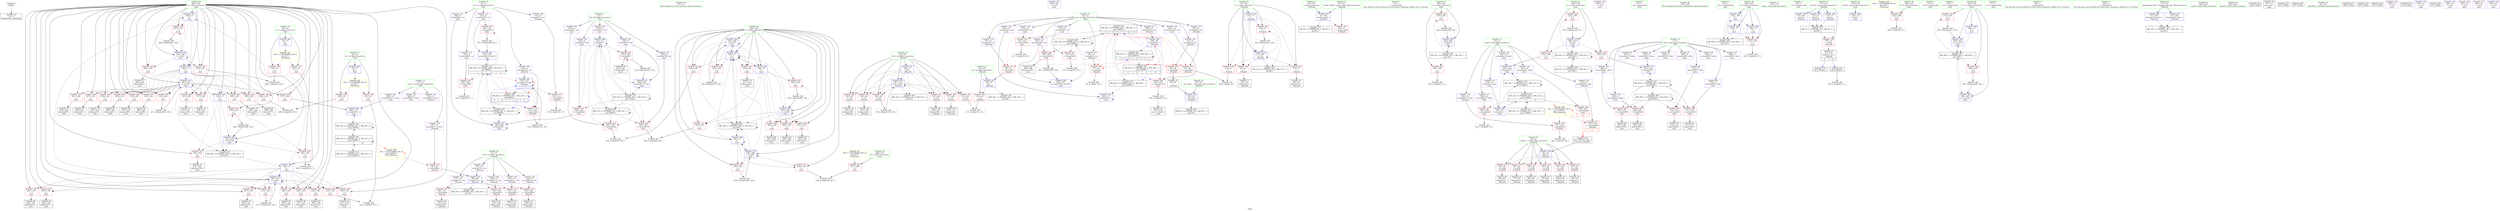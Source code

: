 digraph "SVFG" {
	label="SVFG";

	Node0x560503170870 [shape=record,color=grey,label="{NodeID: 0\nNullPtr}"];
	Node0x560503170870 -> Node0x56050318e130[style=solid];
	Node0x5605031bb8d0 [shape=record,color=grey,label="{NodeID: 360\n212 = cmp(210, 211, )\n}"];
	Node0x5605031b5f60 [shape=record,color=blue,label="{NodeID: 277\n182\<--17\ni\<--\nmain\n}"];
	Node0x5605031b5f60 -> Node0x5605031a9cd0[style=dashed];
	Node0x5605031b5f60 -> Node0x5605031a9da0[style=dashed];
	Node0x5605031b5f60 -> Node0x5605031a9e70[style=dashed];
	Node0x5605031b5f60 -> Node0x5605031b6100[style=dashed];
	Node0x5605031b5f60 -> Node0x5605031b62a0[style=dashed];
	Node0x5605031a9da0 [shape=record,color=red,label="{NodeID: 194\n282\<--182\n\<--i\nmain\n}"];
	Node0x5605031a9da0 -> Node0x5605031a87b0[style=solid];
	Node0x5605031a71d0 [shape=record,color=purple,label="{NodeID: 111\n321\<--8\narrayidx53\<--cn\nmain\n}"];
	Node0x5605031a71d0 -> Node0x5605031b3d40[style=solid];
	Node0x5605031a71d0 -> Node0x5605031b6440[style=solid];
	Node0x56050318d100 [shape=record,color=green,label="{NodeID: 28\n70\<--71\nllvm.stacksave\<--llvm.stacksave_field_insensitive\n}"];
	Node0x5605031ab460 [shape=record,color=red,label="{NodeID: 222\n227\<--186\n\<--k\nmain\n}"];
	Node0x5605031ab460 -> Node0x5605031bae50[style=solid];
	Node0x5605031acf10 [shape=record,color=purple,label="{NodeID: 139\n443\<--29\n\<--.str.4\nmain\n}"];
	Node0x5605031a7b80 [shape=record,color=black,label="{NodeID: 56\n127\<--126\nidxprom24\<--\n_Z4marki\n}"];
	Node0x5605031b9050 [shape=record,color=grey,label="{NodeID: 333\n159 = Binary(158, 104, )\n}"];
	Node0x5605031b9050 -> Node0x5605031b5260[style=solid];
	Node0x5605031b4970 [shape=record,color=blue,label="{NodeID: 250\n41\<--68\nsaved_stack\<--\n_Z4marki\n}"];
	Node0x5605031b4970 -> Node0x5605031addb0[style=dashed];
	Node0x5605031b4970 -> Node0x5605031cc710[style=dashed];
	Node0x5605031ae5d0 [shape=record,color=red,label="{NodeID: 167\n147\<--49\n\<--i16\n_Z4marki\n}"];
	Node0x5605031ae5d0 -> Node0x5605031a7ec0[style=solid];
	Node0x5605031a9240 [shape=record,color=black,label="{NodeID: 84\n379\<--378\nidxprom89\<--\nmain\n}"];
	Node0x560503170a10 [shape=record,color=green,label="{NodeID: 1\n17\<--1\n\<--dummyObj\nCan only get source location for instruction, argument, global var or function.}"];
	Node0x5605031bba50 [shape=record,color=grey,label="{NodeID: 361\n204 = cmp(203, 17, )\n}"];
	Node0x5605031b6030 [shape=record,color=blue,label="{NodeID: 278\n284\<--17\narrayidx32\<--\nmain\n}"];
	Node0x5605031b6030 -> Node0x5605031b6030[style=dashed];
	Node0x5605031b6030 -> Node0x5605031e0220[style=dashed];
	Node0x5605031a9e70 [shape=record,color=red,label="{NodeID: 195\n287\<--182\n\<--i\nmain\n}"];
	Node0x5605031a9e70 -> Node0x5605031ba250[style=solid];
	Node0x5605031a72a0 [shape=record,color=purple,label="{NodeID: 112\n333\<--8\narrayidx60\<--cn\nmain\n}"];
	Node0x5605031a72a0 -> Node0x5605031b3e10[style=solid];
	Node0x56050318d1d0 [shape=record,color=green,label="{NodeID: 29\n73\<--74\nvla\<--vla_field_insensitive\n_Z4marki\n}"];
	Node0x56050318d1d0 -> Node0x5605031ad0b0[style=solid];
	Node0x56050318d1d0 -> Node0x5605031ad180[style=solid];
	Node0x56050318d1d0 -> Node0x5605031ad250[style=solid];
	Node0x56050318d1d0 -> Node0x5605031ad320[style=solid];
	Node0x56050318d1d0 -> Node0x5605031ad3f0[style=solid];
	Node0x5605031ab530 [shape=record,color=red,label="{NodeID: 223\n232\<--188\n\<--a\nmain\n}"];
	Node0x5605031ab530 -> Node0x5605031b9350[style=solid];
	Node0x5605031acfe0 [shape=record,color=purple,label="{NodeID: 140\n449\<--31\n\<--.str.5\nmain\n}"];
	Node0x5605031a7c50 [shape=record,color=black,label="{NodeID: 57\n130\<--129\nidxprom26\<--\n_Z4marki\n}"];
	Node0x5605031b91d0 [shape=record,color=grey,label="{NodeID: 334\n328 = Binary(327, 104, )\n}"];
	Node0x5605031b91d0 -> Node0x5605031b6510[style=solid];
	Node0x5605031b4a40 [shape=record,color=blue,label="{NodeID: 251\n43\<--67\n__vla_expr\<--\n_Z4marki\n}"];
	Node0x5605031b4a40 -> Node0x5605031ccc10[style=dashed];
	Node0x5605031ae6a0 [shape=record,color=red,label="{NodeID: 168\n158\<--49\n\<--i16\n_Z4marki\n}"];
	Node0x5605031ae6a0 -> Node0x5605031b9050[style=solid];
	Node0x5605031a9310 [shape=record,color=black,label="{NodeID: 85\n382\<--381\nidxprom91\<--\nmain\n}"];
	Node0x56050318f240 [shape=record,color=green,label="{NodeID: 2\n21\<--1\n.str\<--dummyObj\nGlob }"];
	Node0x5605031bbbd0 [shape=record,color=grey,label="{NodeID: 362\n58 = cmp(57, 59, )\n}"];
	Node0x5605031b6100 [shape=record,color=blue,label="{NodeID: 279\n182\<--288\ni\<--inc34\nmain\n}"];
	Node0x5605031b6100 -> Node0x5605031a9cd0[style=dashed];
	Node0x5605031b6100 -> Node0x5605031a9da0[style=dashed];
	Node0x5605031b6100 -> Node0x5605031a9e70[style=dashed];
	Node0x5605031b6100 -> Node0x5605031b6100[style=dashed];
	Node0x5605031b6100 -> Node0x5605031b62a0[style=dashed];
	Node0x5605031a9f40 [shape=record,color=red,label="{NodeID: 196\n294\<--182\n\<--i\nmain\n}"];
	Node0x5605031a9f40 -> Node0x5605031bbd50[style=solid];
	Node0x5605031a7370 [shape=record,color=purple,label="{NodeID: 113\n140\<--10\narrayidx33\<--malt\n_Z4marki\n}"];
	Node0x5605031a7370 -> Node0x5605031aef90[style=solid];
	Node0x56050318d2a0 [shape=record,color=green,label="{NodeID: 30\n167\<--168\nllvm.stackrestore\<--llvm.stackrestore_field_insensitive\n}"];
	Node0x5605031ab600 [shape=record,color=red,label="{NodeID: 224\n238\<--188\n\<--a\nmain\n}"];
	Node0x5605031ab600 -> Node0x5605031b5a80[style=solid];
	Node0x5605031ad0b0 [shape=record,color=purple,label="{NodeID: 141\n99\<--73\narrayidx13\<--vla\n_Z4marki\n}"];
	Node0x5605031ad0b0 -> Node0x5605031b4cb0[style=solid];
	Node0x5605031a7d20 [shape=record,color=black,label="{NodeID: 58\n136\<--135\nidxprom30\<--\n_Z4marki\n}"];
	Node0x5605031b9350 [shape=record,color=grey,label="{NodeID: 335\n233 = Binary(232, 59, )\n}"];
	Node0x5605031b9350 -> Node0x5605031b59b0[style=solid];
	Node0x5605031b4b10 [shape=record,color=blue,label="{NodeID: 252\n45\<--79\ntp\<--\n_Z4marki\n}"];
	Node0x5605031b4b10 -> Node0x5605031ade80[style=dashed];
	Node0x5605031b4b10 -> Node0x5605031cd110[style=dashed];
	Node0x5605031ae770 [shape=record,color=red,label="{NodeID: 169\n57\<--56\n\<--arrayidx\n_Z4marki\n}"];
	Node0x5605031ae770 -> Node0x5605031bbbd0[style=solid];
	Node0x5605031a93e0 [shape=record,color=black,label="{NodeID: 86\n385\<--384\nidxprom93\<--\nmain\n}"];
	Node0x560503171240 [shape=record,color=green,label="{NodeID: 3\n23\<--1\n.str.1\<--dummyObj\nGlob }"];
	Node0x5605031bbd50 [shape=record,color=grey,label="{NodeID: 363\n296 = cmp(294, 295, )\n}"];
	Node0x5605031b61d0 [shape=record,color=blue,label="{NodeID: 280\n192\<--104\nf\<--\nmain\n}"];
	Node0x5605031b61d0 -> Node0x5605031ab870[style=dashed];
	Node0x5605031b61d0 -> Node0x5605031b65e0[style=dashed];
	Node0x5605031b61d0 -> Node0x5605031b66b0[style=dashed];
	Node0x5605031b61d0 -> Node0x5605031d6e10[style=dashed];
	Node0x5605031aa010 [shape=record,color=red,label="{NodeID: 197\n301\<--182\n\<--i\nmain\n}"];
	Node0x5605031aa010 -> Node0x5605031a8880[style=solid];
	Node0x5605031a7440 [shape=record,color=purple,label="{NodeID: 114\n152\<--10\narrayidx39\<--malt\n_Z4marki\n}"];
	Node0x5605031a7440 -> Node0x5605031af130[style=solid];
	Node0x56050318d370 [shape=record,color=green,label="{NodeID: 31\n175\<--176\nmain\<--main_field_insensitive\n}"];
	Node0x5605031ab6d0 [shape=record,color=red,label="{NodeID: 225\n244\<--188\n\<--a\nmain\n}"];
	Node0x5605031ab6d0 -> Node0x5605031b5c20[style=solid];
	Node0x5605031ad180 [shape=record,color=purple,label="{NodeID: 142\n119\<--73\narrayidx21\<--vla\n_Z4marki\n}"];
	Node0x5605031ad180 -> Node0x5605031aeb80[style=solid];
	Node0x5605031a7df0 [shape=record,color=black,label="{NodeID: 59\n139\<--138\nidxprom32\<--\n_Z4marki\n}"];
	Node0x5605031b94d0 [shape=record,color=grey,label="{NodeID: 336\n411 = Binary(410, 104, )\n}"];
	Node0x5605031b94d0 -> Node0x5605031b6ac0[style=solid];
	Node0x5605031b4be0 [shape=record,color=blue,label="{NodeID: 253\n47\<--17\ni\<--\n_Z4marki\n}"];
	Node0x5605031b4be0 -> Node0x5605031adf50[style=dashed];
	Node0x5605031b4be0 -> Node0x5605031ae020[style=dashed];
	Node0x5605031b4be0 -> Node0x5605031ae0f0[style=dashed];
	Node0x5605031b4be0 -> Node0x5605031ae1c0[style=dashed];
	Node0x5605031b4be0 -> Node0x5605031b4d80[style=dashed];
	Node0x5605031b4be0 -> Node0x5605031cd610[style=dashed];
	Node0x5605031ae840 [shape=record,color=red,label="{NodeID: 170\n66\<--65\n\<--arrayidx2\n_Z4marki\n}"];
	Node0x5605031ae840 -> Node0x5605031a6510[style=solid];
	Node0x5605031a94b0 [shape=record,color=black,label="{NodeID: 87\n388\<--387\nidxprom95\<--\nmain\n}"];
	Node0x56050318bc00 [shape=record,color=green,label="{NodeID: 4\n25\<--1\n.str.2\<--dummyObj\nGlob }"];
	Node0x5605031e34a0 [shape=record,color=yellow,style=double,label="{NodeID: 447\n40V_1 = ENCHI(MR_40V_0)\npts\{187 \}\nFun[main]}"];
	Node0x5605031e34a0 -> Node0x5605031ab460[style=dashed];
	Node0x5605031bbed0 [shape=record,color=grey,label="{NodeID: 364\n350 = cmp(349, 17, )\n}"];
	Node0x5605031b62a0 [shape=record,color=blue,label="{NodeID: 281\n182\<--17\ni\<--\nmain\n}"];
	Node0x5605031b62a0 -> Node0x5605031a9f40[style=dashed];
	Node0x5605031b62a0 -> Node0x5605031aa010[style=dashed];
	Node0x5605031b62a0 -> Node0x5605031aa0e0[style=dashed];
	Node0x5605031b62a0 -> Node0x5605031aa1b0[style=dashed];
	Node0x5605031b62a0 -> Node0x5605031aa280[style=dashed];
	Node0x5605031b62a0 -> Node0x5605031aa350[style=dashed];
	Node0x5605031b62a0 -> Node0x5605031aa420[style=dashed];
	Node0x5605031b62a0 -> Node0x5605031aa4f0[style=dashed];
	Node0x5605031b62a0 -> Node0x5605031aa5c0[style=dashed];
	Node0x5605031b62a0 -> Node0x5605031aa690[style=dashed];
	Node0x5605031b62a0 -> Node0x5605031aa760[style=dashed];
	Node0x5605031b62a0 -> Node0x5605031aa830[style=dashed];
	Node0x5605031b62a0 -> Node0x5605031aa900[style=dashed];
	Node0x5605031b62a0 -> Node0x5605031b6ac0[style=dashed];
	Node0x5605031b62a0 -> Node0x5605031b6c60[style=dashed];
	Node0x5605031b62a0 -> Node0x5605031d5f10[style=dashed];
	Node0x5605031aa0e0 [shape=record,color=red,label="{NodeID: 198\n307\<--182\n\<--i\nmain\n}"];
	Node0x5605031aa0e0 -> Node0x5605031a8950[style=solid];
	Node0x5605031a7510 [shape=record,color=purple,label="{NodeID: 115\n218\<--10\narrayidx\<--malt\nmain\n}"];
	Node0x5605031a7510 -> Node0x5605031b5740[style=solid];
	Node0x56050318d840 [shape=record,color=green,label="{NodeID: 32\n178\<--179\nretval\<--retval_field_insensitive\nmain\n}"];
	Node0x56050318d840 -> Node0x5605031b54d0[style=solid];
	Node0x5605031ab7a0 [shape=record,color=red,label="{NodeID: 226\n235\<--190\n\<--b\nmain\n}"];
	Node0x5605031ab7a0 -> Node0x5605031bafd0[style=solid];
	Node0x5605031ad250 [shape=record,color=purple,label="{NodeID: 143\n128\<--73\narrayidx25\<--vla\n_Z4marki\n}"];
	Node0x5605031ad250 -> Node0x5605031aed20[style=solid];
	Node0x5605031a7ec0 [shape=record,color=black,label="{NodeID: 60\n148\<--147\nidxprom36\<--\n_Z4marki\n}"];
	Node0x5605031dbc20 [shape=record,color=black,label="{NodeID: 420\nMR_22V_3 = PHI(MR_22V_5, MR_22V_2, )\npts\{110000 \}\n|{|<s4>8}}"];
	Node0x5605031dbc20 -> Node0x5605031b3ee0[style=dashed];
	Node0x5605031dbc20 -> Node0x5605031b3fb0[style=dashed];
	Node0x5605031dbc20 -> Node0x5605031b5740[style=dashed];
	Node0x5605031dbc20 -> Node0x5605031d8710[style=dashed];
	Node0x5605031dbc20:s4 -> Node0x5605031e4730[style=dashed,color=red];
	Node0x5605031b9650 [shape=record,color=grey,label="{NodeID: 337\n103 = Binary(102, 104, )\n}"];
	Node0x5605031b9650 -> Node0x5605031b4d80[style=solid];
	Node0x5605031b4cb0 [shape=record,color=blue,label="{NodeID: 254\n99\<--96\narrayidx13\<--\n_Z4marki\n}"];
	Node0x5605031b4cb0 -> Node0x5605031aeb80[style=dashed];
	Node0x5605031b4cb0 -> Node0x5605031aed20[style=dashed];
	Node0x5605031b4cb0 -> Node0x5605031aeec0[style=dashed];
	Node0x5605031b4cb0 -> Node0x5605031af060[style=dashed];
	Node0x5605031b4cb0 -> Node0x5605031b4cb0[style=dashed];
	Node0x5605031b4cb0 -> Node0x5605031b0330[style=dashed];
	Node0x5605031ae910 [shape=record,color=red,label="{NodeID: 171\n79\<--78\n\<--arrayidx4\n_Z4marki\n}"];
	Node0x5605031ae910 -> Node0x5605031b4b10[style=solid];
	Node0x5605031a9580 [shape=record,color=black,label="{NodeID: 88\n391\<--390\nidxprom97\<--\nmain\n}"];
	Node0x56050318bd20 [shape=record,color=green,label="{NodeID: 5\n27\<--1\n.str.3\<--dummyObj\nGlob }"];
	Node0x5605031bc050 [shape=record,color=grey,label="{NodeID: 365\n133 = cmp(132, 17, )\n}"];
	Node0x5605031b6370 [shape=record,color=blue,label="{NodeID: 282\n184\<--17\nj\<--\nmain\n}"];
	Node0x5605031b6370 -> Node0x5605031aade0[style=dashed];
	Node0x5605031b6370 -> Node0x5605031aaeb0[style=dashed];
	Node0x5605031b6370 -> Node0x5605031aaf80[style=dashed];
	Node0x5605031b6370 -> Node0x5605031b6370[style=dashed];
	Node0x5605031b6370 -> Node0x5605031b6510[style=dashed];
	Node0x5605031b6370 -> Node0x5605031b6780[style=dashed];
	Node0x5605031b6370 -> Node0x5605031d6410[style=dashed];
	Node0x5605031aa1b0 [shape=record,color=red,label="{NodeID: 199\n319\<--182\n\<--i\nmain\n}"];
	Node0x5605031aa1b0 -> Node0x5605031a8bc0[style=solid];
	Node0x5605031abc60 [shape=record,color=purple,label="{NodeID: 116\n241\<--10\narrayidx13\<--malt\nmain\n}"];
	Node0x5605031abc60 -> Node0x5605031b5a80[style=solid];
	Node0x56050318d910 [shape=record,color=green,label="{NodeID: 33\n180\<--181\nt\<--t_field_insensitive\nmain\n}"];
	Node0x56050318d910 -> Node0x5605031af200[style=solid];
	Node0x56050318d910 -> Node0x5605031af2d0[style=solid];
	Node0x56050318d910 -> Node0x5605031b6ed0[style=solid];
	Node0x5605031ab870 [shape=record,color=red,label="{NodeID: 227\n414\<--192\n\<--f\nmain\n}"];
	Node0x5605031ab870 -> Node0x5605031bb2d0[style=solid];
	Node0x5605031ad320 [shape=record,color=purple,label="{NodeID: 144\n137\<--73\narrayidx31\<--vla\n_Z4marki\n}"];
	Node0x5605031ad320 -> Node0x5605031aeec0[style=solid];
	Node0x5605031a7f90 [shape=record,color=black,label="{NodeID: 61\n151\<--150\nidxprom38\<--\n_Z4marki\n}"];
	Node0x5605031b97d0 [shape=record,color=grey,label="{NodeID: 338\n405 = Binary(404, 104, )\n}"];
	Node0x5605031b97d0 -> Node0x5605031b69f0[style=solid];
	Node0x5605031b4d80 [shape=record,color=blue,label="{NodeID: 255\n47\<--103\ni\<--inc\n_Z4marki\n}"];
	Node0x5605031b4d80 -> Node0x5605031adf50[style=dashed];
	Node0x5605031b4d80 -> Node0x5605031ae020[style=dashed];
	Node0x5605031b4d80 -> Node0x5605031ae0f0[style=dashed];
	Node0x5605031b4d80 -> Node0x5605031ae1c0[style=dashed];
	Node0x5605031b4d80 -> Node0x5605031b4d80[style=dashed];
	Node0x5605031b4d80 -> Node0x5605031cd610[style=dashed];
	Node0x5605031ae9e0 [shape=record,color=red,label="{NodeID: 172\n87\<--86\n\<--arrayidx6\n_Z4marki\n}"];
	Node0x5605031ae9e0 -> Node0x5605031bb450[style=solid];
	Node0x5605031a9650 [shape=record,color=black,label="{NodeID: 89\n394\<--393\nidxprom99\<--\nmain\n}"];
	Node0x5605031a6210 [shape=record,color=green,label="{NodeID: 6\n29\<--1\n.str.4\<--dummyObj\nGlob }"];
	Node0x5605031e3660 [shape=record,color=yellow,style=double,label="{NodeID: 449\n44V_1 = ENCHI(MR_44V_0)\npts\{191 \}\nFun[main]}"];
	Node0x5605031e3660 -> Node0x5605031ab7a0[style=dashed];
	Node0x5605031bc1d0 [shape=record,color=grey,label="{NodeID: 366\n317 = cmp(316, 59, )\n}"];
	Node0x5605031b6440 [shape=record,color=blue,label="{NodeID: 283\n321\<--323\narrayidx53\<--dec54\nmain\n}"];
	Node0x5605031b6440 -> Node0x5605031e1120[style=dashed];
	Node0x5605031aa280 [shape=record,color=red,label="{NodeID: 200\n331\<--182\n\<--i\nmain\n}"];
	Node0x5605031aa280 -> Node0x5605031a8c90[style=solid];
	Node0x5605031abd30 [shape=record,color=purple,label="{NodeID: 117\n339\<--10\narrayidx64\<--malt\nmain\n}"];
	Node0x5605031abd30 -> Node0x5605031b3ee0[style=solid];
	Node0x56050318d9e0 [shape=record,color=green,label="{NodeID: 34\n182\<--183\ni\<--i_field_insensitive\nmain\n}"];
	Node0x56050318d9e0 -> Node0x5605031af3a0[style=solid];
	Node0x56050318d9e0 -> Node0x5605031af470[style=solid];
	Node0x56050318d9e0 -> Node0x5605031af540[style=solid];
	Node0x56050318d9e0 -> Node0x5605031af610[style=solid];
	Node0x56050318d9e0 -> Node0x5605031af6e0[style=solid];
	Node0x56050318d9e0 -> Node0x5605031af7b0[style=solid];
	Node0x56050318d9e0 -> Node0x5605031af880[style=solid];
	Node0x56050318d9e0 -> Node0x5605031af950[style=solid];
	Node0x56050318d9e0 -> Node0x5605031a9c00[style=solid];
	Node0x56050318d9e0 -> Node0x5605031a9cd0[style=solid];
	Node0x56050318d9e0 -> Node0x5605031a9da0[style=solid];
	Node0x56050318d9e0 -> Node0x5605031a9e70[style=solid];
	Node0x56050318d9e0 -> Node0x5605031a9f40[style=solid];
	Node0x56050318d9e0 -> Node0x5605031aa010[style=solid];
	Node0x56050318d9e0 -> Node0x5605031aa0e0[style=solid];
	Node0x56050318d9e0 -> Node0x5605031aa1b0[style=solid];
	Node0x56050318d9e0 -> Node0x5605031aa280[style=solid];
	Node0x56050318d9e0 -> Node0x5605031aa350[style=solid];
	Node0x56050318d9e0 -> Node0x5605031aa420[style=solid];
	Node0x56050318d9e0 -> Node0x5605031aa4f0[style=solid];
	Node0x56050318d9e0 -> Node0x5605031aa5c0[style=solid];
	Node0x56050318d9e0 -> Node0x5605031aa690[style=solid];
	Node0x56050318d9e0 -> Node0x5605031aa760[style=solid];
	Node0x56050318d9e0 -> Node0x5605031aa830[style=solid];
	Node0x56050318d9e0 -> Node0x5605031aa900[style=solid];
	Node0x56050318d9e0 -> Node0x5605031aa9d0[style=solid];
	Node0x56050318d9e0 -> Node0x5605031aaaa0[style=solid];
	Node0x56050318d9e0 -> Node0x5605031aab70[style=solid];
	Node0x56050318d9e0 -> Node0x5605031b5670[style=solid];
	Node0x56050318d9e0 -> Node0x5605031b5e90[style=solid];
	Node0x56050318d9e0 -> Node0x5605031b5f60[style=solid];
	Node0x56050318d9e0 -> Node0x5605031b6100[style=solid];
	Node0x56050318d9e0 -> Node0x5605031b62a0[style=solid];
	Node0x56050318d9e0 -> Node0x5605031b6ac0[style=solid];
	Node0x56050318d9e0 -> Node0x5605031b6c60[style=solid];
	Node0x56050318d9e0 -> Node0x5605031b6d30[style=solid];
	Node0x5605031ab940 [shape=record,color=red,label="{NodeID: 228\n417\<--194\n\<--ct\nmain\n}"];
	Node0x5605031ab940 -> Node0x5605031b9950[style=solid];
	Node0x5605031ad3f0 [shape=record,color=purple,label="{NodeID: 145\n149\<--73\narrayidx37\<--vla\n_Z4marki\n}"];
	Node0x5605031ad3f0 -> Node0x5605031af060[style=solid];
	Node0x5605031a8060 [shape=record,color=black,label="{NodeID: 62\n35\<--170\n_Z4marki_ret\<--\n_Z4marki\n|{<s0>2|<s1>8}}"];
	Node0x5605031a8060:s0 -> Node0x560503200f70[style=solid,color=blue];
	Node0x5605031a8060:s1 -> Node0x560503200a40[style=solid,color=blue];
	Node0x5605031b9950 [shape=record,color=grey,label="{NodeID: 339\n418 = Binary(417, 104, )\n}"];
	Node0x5605031b9950 -> Node0x5605031b6b90[style=solid];
	Node0x5605031b4e50 [shape=record,color=blue,label="{NodeID: 256\n109\<--59\narrayidx15\<--\n_Z4marki\n}"];
	Node0x5605031b4e50 -> Node0x5605031d5510[style=dashed];
	Node0x5605031aeab0 [shape=record,color=red,label="{NodeID: 173\n96\<--95\n\<--arrayidx11\n_Z4marki\n}"];
	Node0x5605031aeab0 -> Node0x5605031b4cb0[style=solid];
	Node0x5605031a9720 [shape=record,color=black,label="{NodeID: 90\n399\<--396\nidxprom102\<--\nmain\n}"];
	Node0x560503171540 [shape=record,color=green,label="{NodeID: 7\n31\<--1\n.str.5\<--dummyObj\nGlob }"];
	Node0x5605031bc350 [shape=record,color=grey,label="{NodeID: 367\n115 = cmp(113, 114, )\n}"];
	Node0x5605031b6510 [shape=record,color=blue,label="{NodeID: 284\n184\<--328\nj\<--inc57\nmain\n}"];
	Node0x5605031b6510 -> Node0x5605031aade0[style=dashed];
	Node0x5605031b6510 -> Node0x5605031aaeb0[style=dashed];
	Node0x5605031b6510 -> Node0x5605031aaf80[style=dashed];
	Node0x5605031b6510 -> Node0x5605031b6370[style=dashed];
	Node0x5605031b6510 -> Node0x5605031b6510[style=dashed];
	Node0x5605031b6510 -> Node0x5605031b6780[style=dashed];
	Node0x5605031b6510 -> Node0x5605031d6410[style=dashed];
	Node0x5605031aa350 [shape=record,color=red,label="{NodeID: 201\n337\<--182\n\<--i\nmain\n}"];
	Node0x5605031aa350 -> Node0x5605031a8d60[style=solid];
	Node0x5605031abe00 [shape=record,color=purple,label="{NodeID: 118\n347\<--10\narrayidx69\<--malt\nmain\n}"];
	Node0x5605031abe00 -> Node0x5605031b3fb0[style=solid];
	Node0x56050318dab0 [shape=record,color=green,label="{NodeID: 35\n184\<--185\nj\<--j_field_insensitive\nmain\n}"];
	Node0x56050318dab0 -> Node0x5605031aac40[style=solid];
	Node0x56050318dab0 -> Node0x5605031aad10[style=solid];
	Node0x56050318dab0 -> Node0x5605031aade0[style=solid];
	Node0x56050318dab0 -> Node0x5605031aaeb0[style=solid];
	Node0x56050318dab0 -> Node0x5605031aaf80[style=solid];
	Node0x56050318dab0 -> Node0x5605031ab050[style=solid];
	Node0x56050318dab0 -> Node0x5605031ab120[style=solid];
	Node0x56050318dab0 -> Node0x5605031ab1f0[style=solid];
	Node0x56050318dab0 -> Node0x5605031ab2c0[style=solid];
	Node0x56050318dab0 -> Node0x5605031ab390[style=solid];
	Node0x56050318dab0 -> Node0x5605031b58e0[style=solid];
	Node0x56050318dab0 -> Node0x5605031b5cf0[style=solid];
	Node0x56050318dab0 -> Node0x5605031b6370[style=solid];
	Node0x56050318dab0 -> Node0x5605031b6510[style=solid];
	Node0x56050318dab0 -> Node0x5605031b6780[style=solid];
	Node0x56050318dab0 -> Node0x5605031b69f0[style=solid];
	Node0x5605031aba10 [shape=record,color=red,label="{NodeID: 229\n446\<--194\n\<--ct\nmain\n}"];
	Node0x5605031aba10 -> Node0x5605031b9c50[style=solid];
	Node0x5605031ad4c0 [shape=record,color=red,label="{NodeID: 146\n279\<--16\n\<--n\nmain\n}"];
	Node0x5605031ad4c0 -> Node0x5605031ba9d0[style=solid];
	Node0x5605031a8130 [shape=record,color=black,label="{NodeID: 63\n217\<--216\nidxprom\<--\nmain\n}"];
	Node0x5605031b9ad0 [shape=record,color=grey,label="{NodeID: 340\n440 = Binary(439, 104, )\n}"];
	Node0x5605031b9ad0 -> Node0x5605031b6d30[style=solid];
	Node0x5605031b4f20 [shape=record,color=blue,label="{NodeID: 257\n49\<--17\ni16\<--\n_Z4marki\n}"];
	Node0x5605031b4f20 -> Node0x5605031ae290[style=dashed];
	Node0x5605031b4f20 -> Node0x5605031ae360[style=dashed];
	Node0x5605031b4f20 -> Node0x5605031ae430[style=dashed];
	Node0x5605031b4f20 -> Node0x5605031ae500[style=dashed];
	Node0x5605031b4f20 -> Node0x5605031ae5d0[style=dashed];
	Node0x5605031b4f20 -> Node0x5605031ae6a0[style=dashed];
	Node0x5605031b4f20 -> Node0x5605031b5260[style=dashed];
	Node0x5605031b4f20 -> Node0x5605031cdb10[style=dashed];
	Node0x5605031aeb80 [shape=record,color=red,label="{NodeID: 174\n120\<--119\n\<--arrayidx21\n_Z4marki\n}"];
	Node0x5605031aeb80 -> Node0x5605031a7ab0[style=solid];
	Node0x5605031a97f0 [shape=record,color=black,label="{NodeID: 91\n431\<--430\nidxprom119\<--\nmain\n}"];
	Node0x5605031715d0 [shape=record,color=green,label="{NodeID: 8\n59\<--1\n\<--dummyObj\nCan only get source location for instruction, argument, global var or function.}"];
	Node0x5605031b65e0 [shape=record,color=blue,label="{NodeID: 285\n192\<--17\nf\<--\nmain\n}"];
	Node0x5605031b65e0 -> Node0x5605031ab870[style=dashed];
	Node0x5605031b65e0 -> Node0x5605031d6e10[style=dashed];
	Node0x5605031aa420 [shape=record,color=red,label="{NodeID: 202\n345\<--182\n\<--i\nmain\n}"];
	Node0x5605031aa420 -> Node0x5605031a8e30[style=solid];
	Node0x5605031abed0 [shape=record,color=purple,label="{NodeID: 119\n92\<--12\narrayidx9\<--cover\n_Z4marki\n}"];
	Node0x56050318db80 [shape=record,color=green,label="{NodeID: 36\n186\<--187\nk\<--k_field_insensitive\nmain\n}"];
	Node0x56050318db80 -> Node0x5605031ab460[style=solid];
	Node0x5605031abae0 [shape=record,color=red,label="{NodeID: 230\n251\<--250\n\<--arrayidx17\nmain\n}"];
	Node0x5605031abae0 -> Node0x5605031a8540[style=solid];
	Node0x5605031abae0 -> Node0x5605031b8bd0[style=solid];
	Node0x5605031ad590 [shape=record,color=red,label="{NodeID: 147\n427\<--16\n\<--n\nmain\n}"];
	Node0x5605031ad590 -> Node0x5605031bb5d0[style=solid];
	Node0x5605031a8200 [shape=record,color=black,label="{NodeID: 64\n221\<--220\nidxprom6\<--\nmain\n}"];
	Node0x5605031b9c50 [shape=record,color=grey,label="{NodeID: 341\n447 = Binary(446, 104, )\n}"];
	Node0x5605031b9c50 -> Node0x5605031b6e00[style=solid];
	Node0x5605031b4ff0 [shape=record,color=blue,label="{NodeID: 258\n122\<--124\narrayidx23\<--dec\n_Z4marki\n|{|<s4>2|<s5>2|<s6>2}}"];
	Node0x5605031b4ff0 -> Node0x5605031aec50[style=dashed];
	Node0x5605031b4ff0 -> Node0x5605031aedf0[style=dashed];
	Node0x5605031b4ff0 -> Node0x5605031b4ff0[style=dashed];
	Node0x5605031b4ff0 -> Node0x5605031b0830[style=dashed];
	Node0x5605031b4ff0:s4 -> Node0x5605031aec50[style=dashed,color=red];
	Node0x5605031b4ff0:s5 -> Node0x5605031b4ff0[style=dashed,color=red];
	Node0x5605031b4ff0:s6 -> Node0x5605031b0830[style=dashed,color=red];
	Node0x5605031aec50 [shape=record,color=red,label="{NodeID: 175\n123\<--122\n\<--arrayidx23\n_Z4marki\n}"];
	Node0x5605031aec50 -> Node0x5605031ba3d0[style=solid];
	Node0x5605031a98c0 [shape=record,color=black,label="{NodeID: 92\n435\<--434\nconv\<--cmp121\nmain\n}"];
	Node0x560503171390 [shape=record,color=green,label="{NodeID: 9\n104\<--1\n\<--dummyObj\nCan only get source location for instruction, argument, global var or function.}"];
	Node0x5605031b66b0 [shape=record,color=blue,label="{NodeID: 286\n192\<--17\nf\<--\nmain\n}"];
	Node0x5605031b66b0 -> Node0x5605031ab870[style=dashed];
	Node0x5605031b66b0 -> Node0x5605031d6e10[style=dashed];
	Node0x5605031aa4f0 [shape=record,color=red,label="{NodeID: 203\n359\<--182\n\<--i\nmain\n}"];
	Node0x5605031aa4f0 -> Node0x5605031a8f00[style=solid];
	Node0x5605031abfa0 [shape=record,color=purple,label="{NodeID: 120\n95\<--12\narrayidx11\<--cover\n_Z4marki\n}"];
	Node0x5605031abfa0 -> Node0x5605031aeab0[style=solid];
	Node0x56050318dc50 [shape=record,color=green,label="{NodeID: 37\n188\<--189\na\<--a_field_insensitive\nmain\n}"];
	Node0x56050318dc50 -> Node0x5605031ab530[style=solid];
	Node0x56050318dc50 -> Node0x5605031ab600[style=solid];
	Node0x56050318dc50 -> Node0x5605031ab6d0[style=solid];
	Node0x56050318dc50 -> Node0x5605031b59b0[style=solid];
	Node0x5605031b3a40 [shape=record,color=red,label="{NodeID: 231\n266\<--265\n\<--arrayidx22\nmain\n}"];
	Node0x5605031b3a40 -> Node0x5605031b5dc0[style=solid];
	Node0x5605031ad660 [shape=record,color=red,label="{NodeID: 148\n211\<--19\n\<--m\nmain\n}"];
	Node0x5605031ad660 -> Node0x5605031bb8d0[style=solid];
	Node0x5605031a82d0 [shape=record,color=black,label="{NodeID: 65\n240\<--239\nidxprom12\<--\nmain\n}"];
	Node0x5605031b9dd0 [shape=record,color=grey,label="{NodeID: 342\n323 = Binary(322, 59, )\n}"];
	Node0x5605031b9dd0 -> Node0x5605031b6440[style=solid];
	Node0x5605031b50c0 [shape=record,color=blue,label="{NodeID: 259\n37\<--104\nretval\<--\n_Z4marki\n}"];
	Node0x5605031b50c0 -> Node0x5605031cc210[style=dashed];
	Node0x5605031aed20 [shape=record,color=red,label="{NodeID: 176\n129\<--128\n\<--arrayidx25\n_Z4marki\n}"];
	Node0x5605031aed20 -> Node0x5605031a7c50[style=solid];
	Node0x5605031a9990 [shape=record,color=purple,label="{NodeID: 93\n247\<--4\narrayidx15\<--data\nmain\n}"];
	Node0x560503171420 [shape=record,color=green,label="{NodeID: 10\n4\<--5\ndata\<--data_field_insensitive\nGlob }"];
	Node0x560503171420 -> Node0x5605031a9990[style=solid];
	Node0x560503171420 -> Node0x5605031a9a60[style=solid];
	Node0x560503171420 -> Node0x5605031a9b30[style=solid];
	Node0x560503171420 -> Node0x5605031a65a0[style=solid];
	Node0x560503171420 -> Node0x5605031a6670[style=solid];
	Node0x560503171420 -> Node0x5605031a6740[style=solid];
	Node0x560503171420 -> Node0x5605031a6810[style=solid];
	Node0x560503171420 -> Node0x5605031a68e0[style=solid];
	Node0x560503171420 -> Node0x5605031a69b0[style=solid];
	Node0x560503171420 -> Node0x5605031a6a80[style=solid];
	Node0x5605031b6780 [shape=record,color=blue,label="{NodeID: 287\n184\<--17\nj\<--\nmain\n}"];
	Node0x5605031b6780 -> Node0x5605031ab050[style=dashed];
	Node0x5605031b6780 -> Node0x5605031ab120[style=dashed];
	Node0x5605031b6780 -> Node0x5605031ab1f0[style=dashed];
	Node0x5605031b6780 -> Node0x5605031ab2c0[style=dashed];
	Node0x5605031b6780 -> Node0x5605031ab390[style=dashed];
	Node0x5605031b6780 -> Node0x5605031b6370[style=dashed];
	Node0x5605031b6780 -> Node0x5605031b69f0[style=dashed];
	Node0x5605031b6780 -> Node0x5605031d6410[style=dashed];
	Node0x5605031aa5c0 [shape=record,color=red,label="{NodeID: 204\n365\<--182\n\<--i\nmain\n}"];
	Node0x5605031aa5c0 -> Node0x5605031a8fd0[style=solid];
	Node0x5605031ac070 [shape=record,color=purple,label="{NodeID: 121\n386\<--12\narrayidx94\<--cover\nmain\n}"];
	Node0x56050318dd20 [shape=record,color=green,label="{NodeID: 38\n190\<--191\nb\<--b_field_insensitive\nmain\n}"];
	Node0x56050318dd20 -> Node0x5605031ab7a0[style=solid];
	Node0x5605031b3ad0 [shape=record,color=red,label="{NodeID: 232\n304\<--303\n\<--arrayidx41\nmain\n}"];
	Node0x5605031b3ad0 -> Node0x5605031bb150[style=solid];
	Node0x5605031ad730 [shape=record,color=red,label="{NodeID: 149\n295\<--19\n\<--m\nmain\n}"];
	Node0x5605031ad730 -> Node0x5605031bbd50[style=solid];
	Node0x5605031a83a0 [shape=record,color=black,label="{NodeID: 66\n246\<--245\nidxprom14\<--\nmain\n}"];
	Node0x5605031dda20 [shape=record,color=black,label="{NodeID: 426\nMR_42V_4 = PHI(MR_42V_5, MR_42V_3, )\npts\{189 \}\n}"];
	Node0x5605031dda20 -> Node0x5605031ab530[style=dashed];
	Node0x5605031dda20 -> Node0x5605031b59b0[style=dashed];
	Node0x5605031dda20 -> Node0x5605031d6910[style=dashed];
	Node0x5605031dda20 -> Node0x5605031dda20[style=dashed];
	Node0x5605031b9f50 [shape=record,color=grey,label="{NodeID: 343\n454 = Binary(453, 59, )\n}"];
	Node0x5605031b9f50 -> Node0x5605031b6ed0[style=solid];
	Node0x5605031b5190 [shape=record,color=blue,label="{NodeID: 260\n51\<--104\ncleanup.dest.slot\<--\n_Z4marki\n}"];
	Node0x5605031b5190 -> Node0x5605031afe30[style=dashed];
	Node0x5605031aedf0 [shape=record,color=red,label="{NodeID: 177\n132\<--131\n\<--arrayidx27\n_Z4marki\n}"];
	Node0x5605031aedf0 -> Node0x5605031bc050[style=solid];
	Node0x5605031a9a60 [shape=record,color=purple,label="{NodeID: 94\n255\<--4\narrayidx19\<--data\nmain\n}"];
	Node0x5605031a9a60 -> Node0x5605031b5c20[style=solid];
	Node0x560503171030 [shape=record,color=green,label="{NodeID: 11\n6\<--7\ndp\<--dp_field_insensitive\nGlob }"];
	Node0x560503171030 -> Node0x5605031a6b50[style=solid];
	Node0x560503171030 -> Node0x5605031a6c20[style=solid];
	Node0x560503171030 -> Node0x5605031a6cf0[style=solid];
	Node0x560503171030 -> Node0x5605031a6dc0[style=solid];
	Node0x560503171030 -> Node0x5605031a6e90[style=solid];
	Node0x5605031b6850 [shape=record,color=blue,label="{NodeID: 288\n395\<--397\narrayidx100\<--inc101\nmain\n}"];
	Node0x5605031b6850 -> Node0x5605031e2020[style=dashed];
	Node0x5605031aa690 [shape=record,color=red,label="{NodeID: 205\n377\<--182\n\<--i\nmain\n}"];
	Node0x5605031aa690 -> Node0x5605031b6920[style=solid];
	Node0x5605031ac140 [shape=record,color=purple,label="{NodeID: 122\n400\<--12\narrayidx103\<--cover\nmain\n}"];
	Node0x5605031ac140 -> Node0x5605031b6920[style=solid];
	Node0x56050318ddf0 [shape=record,color=green,label="{NodeID: 39\n192\<--193\nf\<--f_field_insensitive\nmain\n}"];
	Node0x56050318ddf0 -> Node0x5605031ab870[style=solid];
	Node0x56050318ddf0 -> Node0x5605031b61d0[style=solid];
	Node0x56050318ddf0 -> Node0x5605031b65e0[style=solid];
	Node0x56050318ddf0 -> Node0x5605031b66b0[style=solid];
	Node0x5605031b3ba0 [shape=record,color=red,label="{NodeID: 233\n313\<--312\n\<--arrayidx47\nmain\n}"];
	Node0x5605031b3ba0 -> Node0x5605031a8af0[style=solid];
	Node0x5605031ad800 [shape=record,color=red,label="{NodeID: 150\n170\<--37\n\<--retval\n_Z4marki\n}"];
	Node0x5605031ad800 -> Node0x5605031a8060[style=solid];
	Node0x5605031a8470 [shape=record,color=black,label="{NodeID: 67\n249\<--248\nidxprom16\<--\nmain\n}"];
	Node0x5605031ddf20 [shape=record,color=black,label="{NodeID: 427\nMR_50V_4 = PHI(MR_50V_5, MR_50V_3, )\npts\{50000 \}\n}"];
	Node0x5605031ddf20 -> Node0x5605031b3ba0[style=dashed];
	Node0x5605031ddf20 -> Node0x5605031b4150[style=dashed];
	Node0x5605031ddf20 -> Node0x5605031b42f0[style=dashed];
	Node0x5605031ddf20 -> Node0x5605031b43c0[style=dashed];
	Node0x5605031ddf20 -> Node0x5605031b5c20[style=dashed];
	Node0x5605031ddf20 -> Node0x5605031d7810[style=dashed];
	Node0x5605031ddf20 -> Node0x5605031ddf20[style=dashed];
	Node0x5605031ba0d0 [shape=record,color=grey,label="{NodeID: 344\n397 = Binary(396, 104, )\n}"];
	Node0x5605031ba0d0 -> Node0x5605031b6850[style=solid];
	Node0x5605031b5260 [shape=record,color=blue,label="{NodeID: 261\n49\<--159\ni16\<--inc43\n_Z4marki\n}"];
	Node0x5605031b5260 -> Node0x5605031ae290[style=dashed];
	Node0x5605031b5260 -> Node0x5605031ae360[style=dashed];
	Node0x5605031b5260 -> Node0x5605031ae430[style=dashed];
	Node0x5605031b5260 -> Node0x5605031ae500[style=dashed];
	Node0x5605031b5260 -> Node0x5605031ae5d0[style=dashed];
	Node0x5605031b5260 -> Node0x5605031ae6a0[style=dashed];
	Node0x5605031b5260 -> Node0x5605031b5260[style=dashed];
	Node0x5605031b5260 -> Node0x5605031cdb10[style=dashed];
	Node0x5605031aeec0 [shape=record,color=red,label="{NodeID: 178\n138\<--137\n\<--arrayidx31\n_Z4marki\n}"];
	Node0x5605031aeec0 -> Node0x5605031a7df0[style=solid];
	Node0x5605031a9b30 [shape=record,color=purple,label="{NodeID: 95\n309\<--4\narrayidx45\<--data\nmain\n}"];
	Node0x5605031710c0 [shape=record,color=green,label="{NodeID: 12\n8\<--9\ncn\<--cn_field_insensitive\nGlob }"];
	Node0x5605031710c0 -> Node0x5605031a6f60[style=solid];
	Node0x5605031710c0 -> Node0x5605031a7030[style=solid];
	Node0x5605031710c0 -> Node0x5605031a7100[style=solid];
	Node0x5605031710c0 -> Node0x5605031a71d0[style=solid];
	Node0x5605031710c0 -> Node0x5605031a72a0[style=solid];
	Node0x5605031b6920 [shape=record,color=blue,label="{NodeID: 289\n400\<--377\narrayidx103\<--\nmain\n}"];
	Node0x5605031b6920 -> Node0x5605031e1b20[style=dashed];
	Node0x5605031aa760 [shape=record,color=red,label="{NodeID: 206\n378\<--182\n\<--i\nmain\n}"];
	Node0x5605031aa760 -> Node0x5605031a9240[style=solid];
	Node0x5605031ac210 [shape=record,color=purple,label="{NodeID: 123\n56\<--14\narrayidx\<--cp\n_Z4marki\n}"];
	Node0x5605031ac210 -> Node0x5605031ae770[style=solid];
	Node0x56050318dec0 [shape=record,color=green,label="{NodeID: 40\n194\<--195\nct\<--ct_field_insensitive\nmain\n}"];
	Node0x56050318dec0 -> Node0x5605031ab940[style=solid];
	Node0x56050318dec0 -> Node0x5605031aba10[style=solid];
	Node0x56050318dec0 -> Node0x5605031b55a0[style=solid];
	Node0x56050318dec0 -> Node0x5605031b6b90[style=solid];
	Node0x56050318dec0 -> Node0x5605031b6e00[style=solid];
	Node0x5605031b3c70 [shape=record,color=red,label="{NodeID: 234\n316\<--315\n\<--arrayidx49\nmain\n}"];
	Node0x5605031b3c70 -> Node0x5605031bc1d0[style=solid];
	Node0x5605031ad8d0 [shape=record,color=red,label="{NodeID: 151\n54\<--39\n\<--x.addr\n_Z4marki\n}"];
	Node0x5605031ad8d0 -> Node0x56050318e2d0[style=solid];
	Node0x5605031a8540 [shape=record,color=black,label="{NodeID: 68\n254\<--251\nidxprom18\<--\nmain\n}"];
	Node0x5605031ba250 [shape=record,color=grey,label="{NodeID: 345\n288 = Binary(287, 104, )\n}"];
	Node0x5605031ba250 -> Node0x5605031b6100[style=solid];
	Node0x5605031b5330 [shape=record,color=blue,label="{NodeID: 262\n37\<--17\nretval\<--\n_Z4marki\n}"];
	Node0x5605031b5330 -> Node0x5605031cc210[style=dashed];
	Node0x5605031aef90 [shape=record,color=red,label="{NodeID: 179\n141\<--140\n\<--arrayidx33\n_Z4marki\n}"];
	Node0x5605031aef90 -> Node0x5605031ba6d0[style=solid];
	Node0x5605031a65a0 [shape=record,color=purple,label="{NodeID: 96\n312\<--4\narrayidx47\<--data\nmain\n}"];
	Node0x5605031a65a0 -> Node0x5605031b3ba0[style=solid];
	Node0x560503171150 [shape=record,color=green,label="{NodeID: 13\n10\<--11\nmalt\<--malt_field_insensitive\nGlob }"];
	Node0x560503171150 -> Node0x5605031a7370[style=solid];
	Node0x560503171150 -> Node0x5605031a7440[style=solid];
	Node0x560503171150 -> Node0x5605031a7510[style=solid];
	Node0x560503171150 -> Node0x5605031abc60[style=solid];
	Node0x560503171150 -> Node0x5605031abd30[style=solid];
	Node0x560503171150 -> Node0x5605031abe00[style=solid];
	Node0x5605031ca910 [shape=record,color=black,label="{NodeID: 373\nMR_52V_6 = PHI(MR_52V_7, MR_52V_5, )\npts\{70000 \}\n}"];
	Node0x5605031ca910 -> Node0x5605031abae0[style=dashed];
	Node0x5605031ca910 -> Node0x5605031b3a40[style=dashed];
	Node0x5605031ca910 -> Node0x5605031b3ad0[style=dashed];
	Node0x5605031ca910 -> Node0x5605031b4080[style=dashed];
	Node0x5605031ca910 -> Node0x5605031b5810[style=dashed];
	Node0x5605031ca910 -> Node0x5605031b5b50[style=dashed];
	Node0x5605031ca910 -> Node0x5605031ca910[style=dashed];
	Node0x5605031ca910 -> Node0x5605031d7d10[style=dashed];
	Node0x5605031b69f0 [shape=record,color=blue,label="{NodeID: 290\n184\<--405\nj\<--inc106\nmain\n}"];
	Node0x5605031b69f0 -> Node0x5605031ab050[style=dashed];
	Node0x5605031b69f0 -> Node0x5605031ab120[style=dashed];
	Node0x5605031b69f0 -> Node0x5605031ab1f0[style=dashed];
	Node0x5605031b69f0 -> Node0x5605031ab2c0[style=dashed];
	Node0x5605031b69f0 -> Node0x5605031ab390[style=dashed];
	Node0x5605031b69f0 -> Node0x5605031b6370[style=dashed];
	Node0x5605031b69f0 -> Node0x5605031b69f0[style=dashed];
	Node0x5605031b69f0 -> Node0x5605031d6410[style=dashed];
	Node0x5605031aa830 [shape=record,color=red,label="{NodeID: 207\n387\<--182\n\<--i\nmain\n}"];
	Node0x5605031aa830 -> Node0x5605031a94b0[style=solid];
	Node0x5605031ac2e0 [shape=record,color=purple,label="{NodeID: 124\n65\<--14\narrayidx2\<--cp\n_Z4marki\n}"];
	Node0x5605031ac2e0 -> Node0x5605031ae840[style=solid];
	Node0x56050318df90 [shape=record,color=green,label="{NodeID: 41\n200\<--201\nscanf\<--scanf_field_insensitive\n}"];
	Node0x5605031d5510 [shape=record,color=black,label="{NodeID: 401\nMR_26V_4 = PHI(MR_26V_6, MR_26V_3, )\npts\{150000 \}\n|{|<s2>2|<s3>2|<s4>2|<s5>2|<s6>2|<s7>2}}"];
	Node0x5605031d5510 -> Node0x5605031b0d30[style=dashed];
	Node0x5605031d5510 -> Node0x5605031d5510[style=dashed];
	Node0x5605031d5510:s2 -> Node0x5605031ae770[style=dashed,color=red];
	Node0x5605031d5510:s3 -> Node0x5605031ae840[style=dashed,color=red];
	Node0x5605031d5510:s4 -> Node0x5605031ae910[style=dashed,color=red];
	Node0x5605031d5510:s5 -> Node0x5605031ae9e0[style=dashed,color=red];
	Node0x5605031d5510:s6 -> Node0x5605031b4e50[style=dashed,color=red];
	Node0x5605031d5510:s7 -> Node0x5605031b0d30[style=dashed,color=red];
	Node0x5605031b3d40 [shape=record,color=red,label="{NodeID: 235\n322\<--321\n\<--arrayidx53\nmain\n}"];
	Node0x5605031b3d40 -> Node0x5605031b9dd0[style=solid];
	Node0x5605031ad9a0 [shape=record,color=red,label="{NodeID: 152\n63\<--39\n\<--x.addr\n_Z4marki\n}"];
	Node0x5605031ad9a0 -> Node0x56050318e3a0[style=solid];
	Node0x5605031a8610 [shape=record,color=black,label="{NodeID: 69\n264\<--263\nidxprom21\<--\nmain\n}"];
	Node0x5605031ba3d0 [shape=record,color=grey,label="{NodeID: 346\n124 = Binary(123, 59, )\n}"];
	Node0x5605031ba3d0 -> Node0x5605031b4ff0[style=solid];
	Node0x5605031b5400 [shape=record,color=blue,label="{NodeID: 263\n51\<--104\ncleanup.dest.slot\<--\n_Z4marki\n}"];
	Node0x5605031b5400 -> Node0x5605031afe30[style=dashed];
	Node0x5605031af060 [shape=record,color=red,label="{NodeID: 180\n150\<--149\n\<--arrayidx37\n_Z4marki\n}"];
	Node0x5605031af060 -> Node0x5605031a7f90[style=solid];
	Node0x5605031a6670 [shape=record,color=purple,label="{NodeID: 97\n367\<--4\narrayidx82\<--data\nmain\n}"];
	Node0x56050316f670 [shape=record,color=green,label="{NodeID: 14\n12\<--13\ncover\<--cover_field_insensitive\nGlob }"];
	Node0x56050316f670 -> Node0x5605031abed0[style=solid];
	Node0x56050316f670 -> Node0x5605031abfa0[style=solid];
	Node0x56050316f670 -> Node0x5605031ac070[style=solid];
	Node0x56050316f670 -> Node0x5605031ac140[style=solid];
	Node0x5605031cae10 [shape=record,color=black,label="{NodeID: 374\nMR_22V_7 = PHI(MR_22V_5, MR_22V_6, )\npts\{110000 \}\n}"];
	Node0x5605031cae10 -> Node0x5605031b5a80[style=dashed];
	Node0x5605031cae10 -> Node0x5605031cae10[style=dashed];
	Node0x5605031cae10 -> Node0x5605031dbc20[style=dashed];
	Node0x5605031b6ac0 [shape=record,color=blue,label="{NodeID: 291\n182\<--411\ni\<--inc110\nmain\n}"];
	Node0x5605031b6ac0 -> Node0x5605031a9f40[style=dashed];
	Node0x5605031b6ac0 -> Node0x5605031aa010[style=dashed];
	Node0x5605031b6ac0 -> Node0x5605031aa0e0[style=dashed];
	Node0x5605031b6ac0 -> Node0x5605031aa1b0[style=dashed];
	Node0x5605031b6ac0 -> Node0x5605031aa280[style=dashed];
	Node0x5605031b6ac0 -> Node0x5605031aa350[style=dashed];
	Node0x5605031b6ac0 -> Node0x5605031aa420[style=dashed];
	Node0x5605031b6ac0 -> Node0x5605031aa4f0[style=dashed];
	Node0x5605031b6ac0 -> Node0x5605031aa5c0[style=dashed];
	Node0x5605031b6ac0 -> Node0x5605031aa690[style=dashed];
	Node0x5605031b6ac0 -> Node0x5605031aa760[style=dashed];
	Node0x5605031b6ac0 -> Node0x5605031aa830[style=dashed];
	Node0x5605031b6ac0 -> Node0x5605031aa900[style=dashed];
	Node0x5605031b6ac0 -> Node0x5605031b6ac0[style=dashed];
	Node0x5605031b6ac0 -> Node0x5605031b6c60[style=dashed];
	Node0x5605031b6ac0 -> Node0x5605031d5f10[style=dashed];
	Node0x5605031aa900 [shape=record,color=red,label="{NodeID: 208\n410\<--182\n\<--i\nmain\n}"];
	Node0x5605031aa900 -> Node0x5605031b94d0[style=solid];
	Node0x5605031ac3b0 [shape=record,color=purple,label="{NodeID: 125\n78\<--14\narrayidx4\<--cp\n_Z4marki\n}"];
	Node0x5605031ac3b0 -> Node0x5605031ae910[style=solid];
	Node0x56050318e060 [shape=record,color=green,label="{NodeID: 42\n422\<--423\nprintf\<--printf_field_insensitive\n}"];
	Node0x5605031d5a10 [shape=record,color=black,label="{NodeID: 402\nMR_34V_2 = PHI(MR_34V_3, MR_34V_1, )\npts\{181 \}\n}"];
	Node0x5605031d5a10 -> Node0x5605031af200[style=dashed];
	Node0x5605031d5a10 -> Node0x5605031af2d0[style=dashed];
	Node0x5605031d5a10 -> Node0x5605031b6ed0[style=dashed];
	Node0x5605031b3e10 [shape=record,color=red,label="{NodeID: 236\n334\<--333\n\<--arrayidx60\nmain\n}"];
	Node0x5605031b3e10 -> Node0x5605031bacd0[style=solid];
	Node0x5605031ada70 [shape=record,color=red,label="{NodeID: 153\n76\<--39\n\<--x.addr\n_Z4marki\n}"];
	Node0x5605031ada70 -> Node0x5605031a75c0[style=solid];
	Node0x5605031a86e0 [shape=record,color=black,label="{NodeID: 70\n268\<--267\nidxprom23\<--\nmain\n}"];
	Node0x560502dd8900 [shape=record,color=black,label="{NodeID: 513\n199 = PHI()\n}"];
	Node0x5605031ba550 [shape=record,color=grey,label="{NodeID: 347\n363 = cmp(358, 362, )\n}"];
	Node0x5605031b54d0 [shape=record,color=blue,label="{NodeID: 264\n178\<--17\nretval\<--\nmain\n}"];
	Node0x5605031af130 [shape=record,color=red,label="{NodeID: 181\n153\<--152\n\<--arrayidx39\n_Z4marki\n|{<s0>2}}"];
	Node0x5605031af130:s0 -> Node0x560503201340[style=solid,color=red];
	Node0x5605031a6740 [shape=record,color=purple,label="{NodeID: 98\n370\<--4\narrayidx84\<--data\nmain\n}"];
	Node0x5605031a6740 -> Node0x5605031b4150[style=solid];
	Node0x56050316f740 [shape=record,color=green,label="{NodeID: 15\n14\<--15\ncp\<--cp_field_insensitive\nGlob }"];
	Node0x56050316f740 -> Node0x5605031ac210[style=solid];
	Node0x56050316f740 -> Node0x5605031ac2e0[style=solid];
	Node0x56050316f740 -> Node0x5605031ac3b0[style=solid];
	Node0x56050316f740 -> Node0x5605031ac480[style=solid];
	Node0x56050316f740 -> Node0x5605031ac550[style=solid];
	Node0x56050316f740 -> Node0x5605031ac620[style=solid];
	Node0x56050316f740 -> Node0x5605031ac6f0[style=solid];
	Node0x56050316f740 -> Node0x5605031ac7c0[style=solid];
	Node0x56050316f740 -> Node0x5605031ac890[style=solid];
	Node0x56050316f740 -> Node0x5605031ac960[style=solid];
	Node0x5605031b6b90 [shape=record,color=blue,label="{NodeID: 292\n194\<--418\nct\<--inc114\nmain\n}"];
	Node0x5605031b6b90 -> Node0x5605031d7310[style=dashed];
	Node0x5605031aa9d0 [shape=record,color=red,label="{NodeID: 209\n426\<--182\n\<--i\nmain\n}"];
	Node0x5605031aa9d0 -> Node0x5605031bb5d0[style=solid];
	Node0x5605031ac480 [shape=record,color=purple,label="{NodeID: 126\n86\<--14\narrayidx6\<--cp\n_Z4marki\n}"];
	Node0x5605031ac480 -> Node0x5605031ae9e0[style=solid];
	Node0x56050318e130 [shape=record,color=black,label="{NodeID: 43\n2\<--3\ndummyVal\<--dummyVal\n}"];
	Node0x5605031d5f10 [shape=record,color=black,label="{NodeID: 403\nMR_36V_2 = PHI(MR_36V_15, MR_36V_1, )\npts\{183 \}\n}"];
	Node0x5605031d5f10 -> Node0x5605031b5670[style=dashed];
	Node0x5605031b3ee0 [shape=record,color=red,label="{NodeID: 237\n340\<--339\n\<--arrayidx64\nmain\n}"];
	Node0x5605031b3ee0 -> Node0x5605031bab50[style=solid];
	Node0x5605031adb40 [shape=record,color=red,label="{NodeID: 154\n84\<--39\n\<--x.addr\n_Z4marki\n}"];
	Node0x5605031adb40 -> Node0x5605031a7650[style=solid];
	Node0x5605031a87b0 [shape=record,color=black,label="{NodeID: 71\n283\<--282\nidxprom31\<--\nmain\n}"];
	Node0x560503200a40 [shape=record,color=black,label="{NodeID: 514\n349 = PHI(35, )\n}"];
	Node0x560503200a40 -> Node0x5605031bbed0[style=solid];
	Node0x5605031ba6d0 [shape=record,color=grey,label="{NodeID: 348\n142 = cmp(141, 59, )\n}"];
	Node0x5605031b55a0 [shape=record,color=blue,label="{NodeID: 265\n194\<--17\nct\<--\nmain\n}"];
	Node0x5605031b55a0 -> Node0x5605031d7310[style=dashed];
	Node0x5605031af200 [shape=record,color=red,label="{NodeID: 182\n203\<--180\n\<--t\nmain\n}"];
	Node0x5605031af200 -> Node0x5605031bba50[style=solid];
	Node0x5605031a6810 [shape=record,color=purple,label="{NodeID: 99\n380\<--4\narrayidx90\<--data\nmain\n}"];
	Node0x56050318bea0 [shape=record,color=green,label="{NodeID: 16\n16\<--18\nn\<--n_field_insensitive\nGlob }"];
	Node0x56050318bea0 -> Node0x5605031ad4c0[style=solid];
	Node0x56050318bea0 -> Node0x5605031ad590[style=solid];
	Node0x56050318bea0 -> Node0x5605031b4630[style=solid];
	Node0x5605031b6c60 [shape=record,color=blue,label="{NodeID: 293\n182\<--17\ni\<--\nmain\n}"];
	Node0x5605031b6c60 -> Node0x5605031aa9d0[style=dashed];
	Node0x5605031b6c60 -> Node0x5605031aaaa0[style=dashed];
	Node0x5605031b6c60 -> Node0x5605031aab70[style=dashed];
	Node0x5605031b6c60 -> Node0x5605031b6d30[style=dashed];
	Node0x5605031b6c60 -> Node0x5605031d5f10[style=dashed];
	Node0x5605031aaaa0 [shape=record,color=red,label="{NodeID: 210\n430\<--182\n\<--i\nmain\n}"];
	Node0x5605031aaaa0 -> Node0x5605031a97f0[style=solid];
	Node0x5605031ac550 [shape=record,color=purple,label="{NodeID: 127\n109\<--14\narrayidx15\<--cp\n_Z4marki\n}"];
	Node0x5605031ac550 -> Node0x5605031b4e50[style=solid];
	Node0x56050318e200 [shape=record,color=black,label="{NodeID: 44\n177\<--17\nmain_ret\<--\nmain\n}"];
	Node0x5605031d6410 [shape=record,color=black,label="{NodeID: 404\nMR_38V_2 = PHI(MR_38V_15, MR_38V_1, )\npts\{185 \}\n}"];
	Node0x5605031d6410 -> Node0x5605031b58e0[style=dashed];
	Node0x5605031d6410 -> Node0x5605031b6370[style=dashed];
	Node0x5605031d6410 -> Node0x5605031d6410[style=dashed];
	Node0x5605031b3fb0 [shape=record,color=red,label="{NodeID: 238\n348\<--347\n\<--arrayidx69\nmain\n|{<s0>8}}"];
	Node0x5605031b3fb0:s0 -> Node0x560503201340[style=solid,color=red];
	Node0x5605031adc10 [shape=record,color=red,label="{NodeID: 155\n90\<--39\n\<--x.addr\n_Z4marki\n}"];
	Node0x5605031adc10 -> Node0x5605031a76e0[style=solid];
	Node0x5605031a8880 [shape=record,color=black,label="{NodeID: 72\n302\<--301\nidxprom40\<--\nmain\n}"];
	Node0x560503200c30 [shape=record,color=black,label="{NodeID: 515\n421 = PHI()\n}"];
	Node0x5605031ba850 [shape=record,color=grey,label="{NodeID: 349\n375 = cmp(374, 59, )\n}"];
	Node0x5605031b5670 [shape=record,color=blue,label="{NodeID: 266\n182\<--17\ni\<--\nmain\n}"];
	Node0x5605031b5670 -> Node0x5605031af3a0[style=dashed];
	Node0x5605031b5670 -> Node0x5605031af470[style=dashed];
	Node0x5605031b5670 -> Node0x5605031af540[style=dashed];
	Node0x5605031b5670 -> Node0x5605031af610[style=dashed];
	Node0x5605031b5670 -> Node0x5605031af6e0[style=dashed];
	Node0x5605031b5670 -> Node0x5605031af7b0[style=dashed];
	Node0x5605031b5670 -> Node0x5605031af880[style=dashed];
	Node0x5605031b5670 -> Node0x5605031af950[style=dashed];
	Node0x5605031b5670 -> Node0x5605031a9c00[style=dashed];
	Node0x5605031b5670 -> Node0x5605031b5e90[style=dashed];
	Node0x5605031b5670 -> Node0x5605031b5f60[style=dashed];
	Node0x5605031af2d0 [shape=record,color=red,label="{NodeID: 183\n453\<--180\n\<--t\nmain\n}"];
	Node0x5605031af2d0 -> Node0x5605031b9f50[style=solid];
	Node0x5605031a68e0 [shape=record,color=purple,label="{NodeID: 100\n383\<--4\narrayidx92\<--data\nmain\n}"];
	Node0x5605031a68e0 -> Node0x5605031b42f0[style=solid];
	Node0x56050318bf70 [shape=record,color=green,label="{NodeID: 17\n19\<--20\nm\<--m_field_insensitive\nGlob }"];
	Node0x56050318bf70 -> Node0x5605031ad660[style=solid];
	Node0x56050318bf70 -> Node0x5605031ad730[style=solid];
	Node0x56050318bf70 -> Node0x5605031b4700[style=solid];
	Node0x5605031b6d30 [shape=record,color=blue,label="{NodeID: 294\n182\<--440\ni\<--inc124\nmain\n}"];
	Node0x5605031b6d30 -> Node0x5605031aa9d0[style=dashed];
	Node0x5605031b6d30 -> Node0x5605031aaaa0[style=dashed];
	Node0x5605031b6d30 -> Node0x5605031aab70[style=dashed];
	Node0x5605031b6d30 -> Node0x5605031b6d30[style=dashed];
	Node0x5605031b6d30 -> Node0x5605031d5f10[style=dashed];
	Node0x5605031aab70 [shape=record,color=red,label="{NodeID: 211\n439\<--182\n\<--i\nmain\n}"];
	Node0x5605031aab70 -> Node0x5605031b9ad0[style=solid];
	Node0x5605031ac620 [shape=record,color=purple,label="{NodeID: 128\n284\<--14\narrayidx32\<--cp\nmain\n}"];
	Node0x5605031ac620 -> Node0x5605031b6030[style=solid];
	Node0x56050318e2d0 [shape=record,color=black,label="{NodeID: 45\n55\<--54\nidxprom\<--\n_Z4marki\n}"];
	Node0x5605031d6910 [shape=record,color=black,label="{NodeID: 405\nMR_42V_2 = PHI(MR_42V_3, MR_42V_1, )\npts\{189 \}\n}"];
	Node0x5605031d6910 -> Node0x5605031d6910[style=dashed];
	Node0x5605031d6910 -> Node0x5605031dda20[style=dashed];
	Node0x5605031b4080 [shape=record,color=red,label="{NodeID: 239\n362\<--361\n\<--arrayidx78\nmain\n}"];
	Node0x5605031b4080 -> Node0x5605031ba550[style=solid];
	Node0x5605031adce0 [shape=record,color=red,label="{NodeID: 156\n107\<--39\n\<--x.addr\n_Z4marki\n}"];
	Node0x5605031adce0 -> Node0x5605031a7910[style=solid];
	Node0x5605031a8950 [shape=record,color=black,label="{NodeID: 73\n308\<--307\nidxprom44\<--\nmain\n}"];
	Node0x560503200d00 [shape=record,color=black,label="{NodeID: 516\n437 = PHI()\n}"];
	Node0x5605031dfd20 [shape=record,color=black,label="{NodeID: 433\nMR_24V_3 = PHI(MR_24V_4, MR_24V_2, )\npts\{130000 \}\n|{|<s3>8}}"];
	Node0x5605031dfd20 -> Node0x5605031d8c10[style=dashed];
	Node0x5605031dfd20 -> Node0x5605031dfd20[style=dashed];
	Node0x5605031dfd20 -> Node0x5605031e1b20[style=dashed];
	Node0x5605031dfd20:s3 -> Node0x5605031e4810[style=dashed,color=red];
	Node0x5605031ba9d0 [shape=record,color=grey,label="{NodeID: 350\n280 = cmp(278, 279, )\n}"];
	Node0x5605031b5740 [shape=record,color=blue,label="{NodeID: 267\n218\<--59\narrayidx\<--\nmain\n}"];
	Node0x5605031b5740 -> Node0x5605031b5a80[style=dashed];
	Node0x5605031b5740 -> Node0x5605031cae10[style=dashed];
	Node0x5605031b5740 -> Node0x5605031dbc20[style=dashed];
	Node0x5605031af3a0 [shape=record,color=red,label="{NodeID: 184\n210\<--182\n\<--i\nmain\n}"];
	Node0x5605031af3a0 -> Node0x5605031bb8d0[style=solid];
	Node0x5605031a69b0 [shape=record,color=purple,label="{NodeID: 101\n389\<--4\narrayidx96\<--data\nmain\n}"];
	Node0x56050318c040 [shape=record,color=green,label="{NodeID: 18\n33\<--34\n_Z4marki\<--_Z4marki_field_insensitive\n}"];
	Node0x5605031cc210 [shape=record,color=black,label="{NodeID: 378\nMR_2V_3 = PHI(MR_2V_5, MR_2V_2, )\npts\{38 \}\n}"];
	Node0x5605031cc210 -> Node0x5605031ad800[style=dashed];
	Node0x5605031b6e00 [shape=record,color=blue,label="{NodeID: 295\n194\<--447\nct\<--inc128\nmain\n}"];
	Node0x5605031b6e00 -> Node0x5605031d7310[style=dashed];
	Node0x5605031aac40 [shape=record,color=red,label="{NodeID: 212\n226\<--184\n\<--j\nmain\n}"];
	Node0x5605031aac40 -> Node0x5605031bae50[style=solid];
	Node0x5605031ac6f0 [shape=record,color=purple,label="{NodeID: 129\n315\<--14\narrayidx49\<--cp\nmain\n}"];
	Node0x5605031ac6f0 -> Node0x5605031b3c70[style=solid];
	Node0x56050318e3a0 [shape=record,color=black,label="{NodeID: 46\n64\<--63\nidxprom1\<--\n_Z4marki\n}"];
	Node0x5605031d6e10 [shape=record,color=black,label="{NodeID: 406\nMR_46V_2 = PHI(MR_46V_6, MR_46V_1, )\npts\{193 \}\n}"];
	Node0x5605031d6e10 -> Node0x5605031b61d0[style=dashed];
	Node0x5605031b4150 [shape=record,color=red,label="{NodeID: 240\n371\<--370\n\<--arrayidx84\nmain\n}"];
	Node0x5605031b4150 -> Node0x5605031a9170[style=solid];
	Node0x5605031addb0 [shape=record,color=red,label="{NodeID: 157\n165\<--41\n\<--saved_stack\n_Z4marki\n}"];
	Node0x5605031a8a20 [shape=record,color=black,label="{NodeID: 74\n311\<--310\nidxprom46\<--\nmain\n}"];
	Node0x560503200dd0 [shape=record,color=black,label="{NodeID: 517\n444 = PHI()\n}"];
	Node0x5605031e0220 [shape=record,color=black,label="{NodeID: 434\nMR_26V_5 = PHI(MR_26V_7, MR_26V_3, )\npts\{150000 \}\n|{|<s4>8|<s5>8|<s6>8|<s7>8|<s8>8|<s9>8}}"];
	Node0x5605031e0220 -> Node0x5605031b3c70[style=dashed];
	Node0x5605031e0220 -> Node0x5605031b4560[style=dashed];
	Node0x5605031e0220 -> Node0x5605031d9110[style=dashed];
	Node0x5605031e0220 -> Node0x5605031e2020[style=dashed];
	Node0x5605031e0220:s4 -> Node0x5605031ae770[style=dashed,color=red];
	Node0x5605031e0220:s5 -> Node0x5605031ae840[style=dashed,color=red];
	Node0x5605031e0220:s6 -> Node0x5605031ae910[style=dashed,color=red];
	Node0x5605031e0220:s7 -> Node0x5605031ae9e0[style=dashed,color=red];
	Node0x5605031e0220:s8 -> Node0x5605031b4e50[style=dashed,color=red];
	Node0x5605031e0220:s9 -> Node0x5605031b0d30[style=dashed,color=red];
	Node0x5605031bab50 [shape=record,color=grey,label="{NodeID: 351\n341 = cmp(340, 59, )\n}"];
	Node0x5605031b5810 [shape=record,color=blue,label="{NodeID: 268\n222\<--17\narrayidx7\<--\nmain\n}"];
	Node0x5605031b5810 -> Node0x5605031abae0[style=dashed];
	Node0x5605031b5810 -> Node0x5605031b3a40[style=dashed];
	Node0x5605031b5810 -> Node0x5605031b3ad0[style=dashed];
	Node0x5605031b5810 -> Node0x5605031b4080[style=dashed];
	Node0x5605031b5810 -> Node0x5605031b5810[style=dashed];
	Node0x5605031b5810 -> Node0x5605031b5b50[style=dashed];
	Node0x5605031b5810 -> Node0x5605031ca910[style=dashed];
	Node0x5605031b5810 -> Node0x5605031d7d10[style=dashed];
	Node0x5605031af470 [shape=record,color=red,label="{NodeID: 185\n216\<--182\n\<--i\nmain\n}"];
	Node0x5605031af470 -> Node0x5605031a8130[style=solid];
	Node0x5605031a6a80 [shape=record,color=purple,label="{NodeID: 102\n392\<--4\narrayidx98\<--data\nmain\n}"];
	Node0x5605031a6a80 -> Node0x5605031b43c0[style=solid];
	Node0x56050318c960 [shape=record,color=green,label="{NodeID: 19\n37\<--38\nretval\<--retval_field_insensitive\n_Z4marki\n}"];
	Node0x56050318c960 -> Node0x5605031ad800[style=solid];
	Node0x56050318c960 -> Node0x5605031b48a0[style=solid];
	Node0x56050318c960 -> Node0x5605031b50c0[style=solid];
	Node0x56050318c960 -> Node0x5605031b5330[style=solid];
	Node0x5605031cc710 [shape=record,color=black,label="{NodeID: 379\nMR_6V_2 = PHI(MR_6V_3, MR_6V_1, )\npts\{42 \}\n}"];
	Node0x5605031b6ed0 [shape=record,color=blue,label="{NodeID: 296\n180\<--454\nt\<--dec132\nmain\n}"];
	Node0x5605031b6ed0 -> Node0x5605031d5a10[style=dashed];
	Node0x5605031aad10 [shape=record,color=red,label="{NodeID: 213\n259\<--184\n\<--j\nmain\n}"];
	Node0x5605031aad10 -> Node0x5605031b8d50[style=solid];
	Node0x5605031ac7c0 [shape=record,color=purple,label="{NodeID: 130\n373\<--14\narrayidx86\<--cp\nmain\n}"];
	Node0x5605031ac7c0 -> Node0x5605031b4220[style=solid];
	Node0x5605031a6510 [shape=record,color=black,label="{NodeID: 47\n67\<--66\n\<--\n_Z4marki\n}"];
	Node0x5605031a6510 -> Node0x5605031b4a40[style=solid];
	Node0x5605031d7310 [shape=record,color=black,label="{NodeID: 407\nMR_48V_3 = PHI(MR_48V_5, MR_48V_2, )\npts\{195 \}\n}"];
	Node0x5605031d7310 -> Node0x5605031ab940[style=dashed];
	Node0x5605031d7310 -> Node0x5605031aba10[style=dashed];
	Node0x5605031d7310 -> Node0x5605031b6b90[style=dashed];
	Node0x5605031d7310 -> Node0x5605031b6e00[style=dashed];
	Node0x5605031b4220 [shape=record,color=red,label="{NodeID: 241\n374\<--373\n\<--arrayidx86\nmain\n}"];
	Node0x5605031b4220 -> Node0x5605031ba850[style=solid];
	Node0x5605031ade80 [shape=record,color=red,label="{NodeID: 158\n114\<--45\n\<--tp\n_Z4marki\n}"];
	Node0x5605031ade80 -> Node0x5605031bc350[style=solid];
	Node0x5605031a8af0 [shape=record,color=black,label="{NodeID: 75\n314\<--313\nidxprom48\<--\nmain\n}"];
	Node0x560503200ea0 [shape=record,color=black,label="{NodeID: 518\n450 = PHI()\n}"];
	Node0x5605031bacd0 [shape=record,color=grey,label="{NodeID: 352\n335 = cmp(334, 17, )\n}"];
	Node0x5605031b58e0 [shape=record,color=blue,label="{NodeID: 269\n184\<--17\nj\<--\nmain\n}"];
	Node0x5605031b58e0 -> Node0x5605031aac40[style=dashed];
	Node0x5605031b58e0 -> Node0x5605031aad10[style=dashed];
	Node0x5605031b58e0 -> Node0x5605031b58e0[style=dashed];
	Node0x5605031b58e0 -> Node0x5605031b5cf0[style=dashed];
	Node0x5605031b58e0 -> Node0x5605031b6370[style=dashed];
	Node0x5605031b58e0 -> Node0x5605031d6410[style=dashed];
	Node0x5605031af540 [shape=record,color=red,label="{NodeID: 186\n220\<--182\n\<--i\nmain\n}"];
	Node0x5605031af540 -> Node0x5605031a8200[style=solid];
	Node0x5605031a6b50 [shape=record,color=purple,label="{NodeID: 103\n222\<--6\narrayidx7\<--dp\nmain\n}"];
	Node0x5605031a6b50 -> Node0x5605031b5810[style=solid];
	Node0x56050318ca30 [shape=record,color=green,label="{NodeID: 20\n39\<--40\nx.addr\<--x.addr_field_insensitive\n_Z4marki\n}"];
	Node0x56050318ca30 -> Node0x5605031ad8d0[style=solid];
	Node0x56050318ca30 -> Node0x5605031ad9a0[style=solid];
	Node0x56050318ca30 -> Node0x5605031ada70[style=solid];
	Node0x56050318ca30 -> Node0x5605031adb40[style=solid];
	Node0x56050318ca30 -> Node0x5605031adc10[style=solid];
	Node0x56050318ca30 -> Node0x5605031adce0[style=solid];
	Node0x56050318ca30 -> Node0x5605031b47d0[style=solid];
	Node0x5605031ccc10 [shape=record,color=black,label="{NodeID: 380\nMR_8V_2 = PHI(MR_8V_3, MR_8V_1, )\npts\{44 \}\n}"];
	Node0x5605031aade0 [shape=record,color=red,label="{NodeID: 214\n300\<--184\n\<--j\nmain\n}"];
	Node0x5605031aade0 -> Node0x5605031bb150[style=solid];
	Node0x5605031ac890 [shape=record,color=purple,label="{NodeID: 131\n395\<--14\narrayidx100\<--cp\nmain\n}"];
	Node0x5605031ac890 -> Node0x5605031b4490[style=solid];
	Node0x5605031ac890 -> Node0x5605031b6850[style=solid];
	Node0x5605031a75c0 [shape=record,color=black,label="{NodeID: 48\n77\<--76\nidxprom3\<--\n_Z4marki\n}"];
	Node0x5605031d7810 [shape=record,color=black,label="{NodeID: 408\nMR_50V_2 = PHI(MR_50V_3, MR_50V_1, )\npts\{50000 \}\n}"];
	Node0x5605031d7810 -> Node0x5605031b3ba0[style=dashed];
	Node0x5605031d7810 -> Node0x5605031b4150[style=dashed];
	Node0x5605031d7810 -> Node0x5605031b42f0[style=dashed];
	Node0x5605031d7810 -> Node0x5605031b43c0[style=dashed];
	Node0x5605031d7810 -> Node0x5605031d7810[style=dashed];
	Node0x5605031d7810 -> Node0x5605031ddf20[style=dashed];
	Node0x5605031b42f0 [shape=record,color=red,label="{NodeID: 242\n384\<--383\n\<--arrayidx92\nmain\n}"];
	Node0x5605031b42f0 -> Node0x5605031a93e0[style=solid];
	Node0x5605031adf50 [shape=record,color=red,label="{NodeID: 159\n83\<--47\n\<--i\n_Z4marki\n}"];
	Node0x5605031adf50 -> Node0x5605031bb450[style=solid];
	Node0x5605031a8bc0 [shape=record,color=black,label="{NodeID: 76\n320\<--319\nidxprom52\<--\nmain\n}"];
	Node0x560503200f70 [shape=record,color=black,label="{NodeID: 519\n154 = PHI(35, )\n}"];
	Node0x5605031bae50 [shape=record,color=grey,label="{NodeID: 353\n228 = cmp(226, 227, )\n}"];
	Node0x5605031b59b0 [shape=record,color=blue,label="{NodeID: 270\n188\<--233\na\<--dec\nmain\n}"];
	Node0x5605031b59b0 -> Node0x5605031ab600[style=dashed];
	Node0x5605031b59b0 -> Node0x5605031ab6d0[style=dashed];
	Node0x5605031b59b0 -> Node0x5605031dda20[style=dashed];
	Node0x5605031af610 [shape=record,color=red,label="{NodeID: 187\n239\<--182\n\<--i\nmain\n}"];
	Node0x5605031af610 -> Node0x5605031a82d0[style=solid];
	Node0x5605031a6c20 [shape=record,color=purple,label="{NodeID: 104\n250\<--6\narrayidx17\<--dp\nmain\n}"];
	Node0x5605031a6c20 -> Node0x5605031abae0[style=solid];
	Node0x5605031a6c20 -> Node0x5605031b5b50[style=solid];
	Node0x56050318cb00 [shape=record,color=green,label="{NodeID: 21\n41\<--42\nsaved_stack\<--saved_stack_field_insensitive\n_Z4marki\n}"];
	Node0x56050318cb00 -> Node0x5605031addb0[style=solid];
	Node0x56050318cb00 -> Node0x5605031b4970[style=solid];
	Node0x5605031cd110 [shape=record,color=black,label="{NodeID: 381\nMR_10V_2 = PHI(MR_10V_3, MR_10V_1, )\npts\{46 \}\n}"];
	Node0x5605031aaeb0 [shape=record,color=red,label="{NodeID: 215\n310\<--184\n\<--j\nmain\n}"];
	Node0x5605031aaeb0 -> Node0x5605031a8a20[style=solid];
	Node0x5605031ac960 [shape=record,color=purple,label="{NodeID: 132\n432\<--14\narrayidx120\<--cp\nmain\n}"];
	Node0x5605031ac960 -> Node0x5605031b4560[style=solid];
	Node0x5605031a7650 [shape=record,color=black,label="{NodeID: 49\n85\<--84\nidxprom5\<--\n_Z4marki\n}"];
	Node0x5605031d7d10 [shape=record,color=black,label="{NodeID: 409\nMR_52V_2 = PHI(MR_52V_3, MR_52V_1, )\npts\{70000 \}\n}"];
	Node0x5605031d7d10 -> Node0x5605031b3ad0[style=dashed];
	Node0x5605031d7d10 -> Node0x5605031b4080[style=dashed];
	Node0x5605031d7d10 -> Node0x5605031b5810[style=dashed];
	Node0x5605031d7d10 -> Node0x5605031d7d10[style=dashed];
	Node0x5605031b43c0 [shape=record,color=red,label="{NodeID: 243\n393\<--392\n\<--arrayidx98\nmain\n}"];
	Node0x5605031b43c0 -> Node0x5605031a9650[style=solid];
	Node0x5605031ae020 [shape=record,color=red,label="{NodeID: 160\n93\<--47\n\<--i\n_Z4marki\n}"];
	Node0x5605031ae020 -> Node0x5605031a7770[style=solid];
	Node0x5605031a8c90 [shape=record,color=black,label="{NodeID: 77\n332\<--331\nidxprom59\<--\nmain\n}"];
	Node0x5605032010a0 [shape=record,color=black,label="{NodeID: 520\n207 = PHI()\n}"];
	Node0x5605031e1120 [shape=record,color=black,label="{NodeID: 437\nMR_20V_6 = PHI(MR_20V_8, MR_20V_5, )\npts\{90000 \}\n|{|<s5>8|<s6>8|<s7>8}}"];
	Node0x5605031e1120 -> Node0x5605031b3d40[style=dashed];
	Node0x5605031e1120 -> Node0x5605031b3e10[style=dashed];
	Node0x5605031e1120 -> Node0x5605031b6440[style=dashed];
	Node0x5605031e1120 -> Node0x5605031d8210[style=dashed];
	Node0x5605031e1120 -> Node0x5605031e1120[style=dashed];
	Node0x5605031e1120:s5 -> Node0x5605031aec50[style=dashed,color=red];
	Node0x5605031e1120:s6 -> Node0x5605031b4ff0[style=dashed,color=red];
	Node0x5605031e1120:s7 -> Node0x5605031b0830[style=dashed,color=red];
	Node0x5605031bafd0 [shape=record,color=grey,label="{NodeID: 354\n236 = cmp(235, 17, )\n}"];
	Node0x5605031b5a80 [shape=record,color=blue,label="{NodeID: 271\n241\<--238\narrayidx13\<--\nmain\n}"];
	Node0x5605031b5a80 -> Node0x5605031cae10[style=dashed];
	Node0x5605031af6e0 [shape=record,color=red,label="{NodeID: 188\n245\<--182\n\<--i\nmain\n}"];
	Node0x5605031af6e0 -> Node0x5605031a83a0[style=solid];
	Node0x5605031a6cf0 [shape=record,color=purple,label="{NodeID: 105\n265\<--6\narrayidx22\<--dp\nmain\n}"];
	Node0x5605031a6cf0 -> Node0x5605031b3a40[style=solid];
	Node0x56050318cbd0 [shape=record,color=green,label="{NodeID: 22\n43\<--44\n__vla_expr\<--__vla_expr_field_insensitive\n_Z4marki\n}"];
	Node0x56050318cbd0 -> Node0x5605031b4a40[style=solid];
	Node0x5605031cd610 [shape=record,color=black,label="{NodeID: 382\nMR_12V_2 = PHI(MR_12V_4, MR_12V_1, )\npts\{48 \}\n}"];
	Node0x5605031aaf80 [shape=record,color=red,label="{NodeID: 216\n327\<--184\n\<--j\nmain\n}"];
	Node0x5605031aaf80 -> Node0x5605031b91d0[style=solid];
	Node0x5605031aca30 [shape=record,color=purple,label="{NodeID: 133\n198\<--21\n\<--.str\nmain\n}"];
	Node0x5605031a76e0 [shape=record,color=black,label="{NodeID: 50\n91\<--90\nidxprom8\<--\n_Z4marki\n}"];
	Node0x5605031d8210 [shape=record,color=black,label="{NodeID: 410\nMR_20V_2 = PHI(MR_20V_11, MR_20V_1, )\npts\{90000 \}\n}"];
	Node0x5605031d8210 -> Node0x5605031b5dc0[style=dashed];
	Node0x5605031d8210 -> Node0x5605031d8210[style=dashed];
	Node0x5605031d8210 -> Node0x5605031e1120[style=dashed];
	Node0x5605031b4490 [shape=record,color=red,label="{NodeID: 244\n396\<--395\n\<--arrayidx100\nmain\n}"];
	Node0x5605031b4490 -> Node0x5605031a9720[style=solid];
	Node0x5605031b4490 -> Node0x5605031ba0d0[style=solid];
	Node0x5605031ae0f0 [shape=record,color=red,label="{NodeID: 161\n97\<--47\n\<--i\n_Z4marki\n}"];
	Node0x5605031ae0f0 -> Node0x5605031a7840[style=solid];
	Node0x5605031a8d60 [shape=record,color=black,label="{NodeID: 78\n338\<--337\nidxprom63\<--\nmain\n}"];
	Node0x560503201170 [shape=record,color=black,label="{NodeID: 521\n215 = PHI()\n}"];
	Node0x5605031bb150 [shape=record,color=grey,label="{NodeID: 355\n305 = cmp(300, 304, )\n}"];
	Node0x5605031b5b50 [shape=record,color=blue,label="{NodeID: 272\n250\<--252\narrayidx17\<--inc\nmain\n}"];
	Node0x5605031b5b50 -> Node0x5605031ca910[style=dashed];
	Node0x5605031af7b0 [shape=record,color=red,label="{NodeID: 189\n248\<--182\n\<--i\nmain\n}"];
	Node0x5605031af7b0 -> Node0x5605031a8470[style=solid];
	Node0x5605031a6dc0 [shape=record,color=purple,label="{NodeID: 106\n303\<--6\narrayidx41\<--dp\nmain\n}"];
	Node0x5605031a6dc0 -> Node0x5605031b3ad0[style=solid];
	Node0x56050318cca0 [shape=record,color=green,label="{NodeID: 23\n45\<--46\ntp\<--tp_field_insensitive\n_Z4marki\n}"];
	Node0x56050318cca0 -> Node0x5605031ade80[style=solid];
	Node0x56050318cca0 -> Node0x5605031b4b10[style=solid];
	Node0x5605031cdb10 [shape=record,color=black,label="{NodeID: 383\nMR_14V_2 = PHI(MR_14V_4, MR_14V_1, )\npts\{50 \}\n}"];
	Node0x5605031ab050 [shape=record,color=red,label="{NodeID: 217\n358\<--184\n\<--j\nmain\n}"];
	Node0x5605031ab050 -> Node0x5605031ba550[style=solid];
	Node0x5605031acb00 [shape=record,color=purple,label="{NodeID: 134\n214\<--21\n\<--.str\nmain\n}"];
	Node0x5605031a7770 [shape=record,color=black,label="{NodeID: 51\n94\<--93\nidxprom10\<--\n_Z4marki\n}"];
	Node0x5605031d8710 [shape=record,color=black,label="{NodeID: 411\nMR_22V_2 = PHI(MR_22V_3, MR_22V_1, )\npts\{110000 \}\n}"];
	Node0x5605031d8710 -> Node0x5605031dbc20[style=dashed];
	Node0x5605031b4560 [shape=record,color=red,label="{NodeID: 245\n433\<--432\n\<--arrayidx120\nmain\n}"];
	Node0x5605031b4560 -> Node0x5605031bb750[style=solid];
	Node0x5605031ae1c0 [shape=record,color=red,label="{NodeID: 162\n102\<--47\n\<--i\n_Z4marki\n}"];
	Node0x5605031ae1c0 -> Node0x5605031b9650[style=solid];
	Node0x5605031a8e30 [shape=record,color=black,label="{NodeID: 79\n346\<--345\nidxprom68\<--\nmain\n}"];
	Node0x560503201240 [shape=record,color=black,label="{NodeID: 522\n231 = PHI()\n}"];
	Node0x5605031e1b20 [shape=record,color=black,label="{NodeID: 439\nMR_24V_5 = PHI(MR_24V_7, MR_24V_3, )\npts\{130000 \}\n}"];
	Node0x5605031e1b20 -> Node0x5605031b6920[style=dashed];
	Node0x5605031e1b20 -> Node0x5605031dfd20[style=dashed];
	Node0x5605031e1b20 -> Node0x5605031e1b20[style=dashed];
	Node0x5605031bb2d0 [shape=record,color=grey,label="{NodeID: 356\n415 = cmp(414, 17, )\n}"];
	Node0x5605031b5c20 [shape=record,color=blue,label="{NodeID: 273\n255\<--244\narrayidx19\<--\nmain\n}"];
	Node0x5605031b5c20 -> Node0x5605031ddf20[style=dashed];
	Node0x5605031af880 [shape=record,color=red,label="{NodeID: 190\n263\<--182\n\<--i\nmain\n}"];
	Node0x5605031af880 -> Node0x5605031a8610[style=solid];
	Node0x5605031a6e90 [shape=record,color=purple,label="{NodeID: 107\n361\<--6\narrayidx78\<--dp\nmain\n}"];
	Node0x5605031a6e90 -> Node0x5605031b4080[style=solid];
	Node0x56050318cd70 [shape=record,color=green,label="{NodeID: 24\n47\<--48\ni\<--i_field_insensitive\n_Z4marki\n}"];
	Node0x56050318cd70 -> Node0x5605031adf50[style=solid];
	Node0x56050318cd70 -> Node0x5605031ae020[style=solid];
	Node0x56050318cd70 -> Node0x5605031ae0f0[style=solid];
	Node0x56050318cd70 -> Node0x5605031ae1c0[style=solid];
	Node0x56050318cd70 -> Node0x5605031b4be0[style=solid];
	Node0x56050318cd70 -> Node0x5605031b4d80[style=solid];
	Node0x5605031afe30 [shape=record,color=black,label="{NodeID: 384\nMR_16V_2 = PHI(MR_16V_4, MR_16V_1, )\npts\{52 \}\n}"];
	Node0x5605031ab120 [shape=record,color=red,label="{NodeID: 218\n368\<--184\n\<--j\nmain\n}"];
	Node0x5605031ab120 -> Node0x5605031a90a0[style=solid];
	Node0x5605031acbd0 [shape=record,color=purple,label="{NodeID: 135\n206\<--23\n\<--.str.1\nmain\n}"];
	Node0x5605031a7840 [shape=record,color=black,label="{NodeID: 52\n98\<--97\nidxprom12\<--\n_Z4marki\n}"];
	Node0x5605031d8c10 [shape=record,color=black,label="{NodeID: 412\nMR_24V_2 = PHI(MR_24V_3, MR_24V_1, )\npts\{130000 \}\n}"];
	Node0x5605031d8c10 -> Node0x5605031dfd20[style=dashed];
	Node0x5605031b4630 [shape=record,color=blue,label="{NodeID: 246\n16\<--17\nn\<--\nGlob }"];
	Node0x5605031b4630 -> Node0x5605031e2520[style=dashed];
	Node0x5605031ae290 [shape=record,color=red,label="{NodeID: 163\n113\<--49\n\<--i16\n_Z4marki\n}"];
	Node0x5605031ae290 -> Node0x5605031bc350[style=solid];
	Node0x5605031a8f00 [shape=record,color=black,label="{NodeID: 80\n360\<--359\nidxprom77\<--\nmain\n}"];
	Node0x560503201340 [shape=record,color=black,label="{NodeID: 523\n36 = PHI(153, 348, )\n0th arg _Z4marki }"];
	Node0x560503201340 -> Node0x5605031b47d0[style=solid];
	Node0x5605031e2020 [shape=record,color=black,label="{NodeID: 440\nMR_26V_8 = PHI(MR_26V_10, MR_26V_5, )\npts\{150000 \}\n}"];
	Node0x5605031e2020 -> Node0x5605031b4220[style=dashed];
	Node0x5605031e2020 -> Node0x5605031b4490[style=dashed];
	Node0x5605031e2020 -> Node0x5605031b6850[style=dashed];
	Node0x5605031e2020 -> Node0x5605031e0220[style=dashed];
	Node0x5605031e2020 -> Node0x5605031e2020[style=dashed];
	Node0x5605031bb450 [shape=record,color=grey,label="{NodeID: 357\n88 = cmp(83, 87, )\n}"];
	Node0x5605031b5cf0 [shape=record,color=blue,label="{NodeID: 274\n184\<--260\nj\<--inc20\nmain\n}"];
	Node0x5605031b5cf0 -> Node0x5605031aac40[style=dashed];
	Node0x5605031b5cf0 -> Node0x5605031aad10[style=dashed];
	Node0x5605031b5cf0 -> Node0x5605031b58e0[style=dashed];
	Node0x5605031b5cf0 -> Node0x5605031b5cf0[style=dashed];
	Node0x5605031b5cf0 -> Node0x5605031b6370[style=dashed];
	Node0x5605031b5cf0 -> Node0x5605031d6410[style=dashed];
	Node0x5605031af950 [shape=record,color=red,label="{NodeID: 191\n267\<--182\n\<--i\nmain\n}"];
	Node0x5605031af950 -> Node0x5605031a86e0[style=solid];
	Node0x5605031a6f60 [shape=record,color=purple,label="{NodeID: 108\n122\<--8\narrayidx23\<--cn\n_Z4marki\n}"];
	Node0x5605031a6f60 -> Node0x5605031aec50[style=solid];
	Node0x5605031a6f60 -> Node0x5605031b4ff0[style=solid];
	Node0x56050318ce90 [shape=record,color=green,label="{NodeID: 25\n49\<--50\ni16\<--i16_field_insensitive\n_Z4marki\n}"];
	Node0x56050318ce90 -> Node0x5605031ae290[style=solid];
	Node0x56050318ce90 -> Node0x5605031ae360[style=solid];
	Node0x56050318ce90 -> Node0x5605031ae430[style=solid];
	Node0x56050318ce90 -> Node0x5605031ae500[style=solid];
	Node0x56050318ce90 -> Node0x5605031ae5d0[style=solid];
	Node0x56050318ce90 -> Node0x5605031ae6a0[style=solid];
	Node0x56050318ce90 -> Node0x5605031b4f20[style=solid];
	Node0x56050318ce90 -> Node0x5605031b5260[style=solid];
	Node0x5605031e4730 [shape=record,color=yellow,style=double,label="{NodeID: 468\n22V_1 = ENCHI(MR_22V_0)\npts\{110000 \}\nFun[_Z4marki]|{|<s2>2}}"];
	Node0x5605031e4730 -> Node0x5605031aef90[style=dashed];
	Node0x5605031e4730 -> Node0x5605031af130[style=dashed];
	Node0x5605031e4730:s2 -> Node0x5605031e4730[style=dashed,color=red];
	Node0x5605031b0330 [shape=record,color=black,label="{NodeID: 385\nMR_18V_2 = PHI(MR_18V_3, MR_18V_1, )\npts\{74 \}\n}"];
	Node0x5605031ab1f0 [shape=record,color=red,label="{NodeID: 219\n381\<--184\n\<--j\nmain\n}"];
	Node0x5605031ab1f0 -> Node0x5605031a9310[style=solid];
	Node0x5605031acca0 [shape=record,color=purple,label="{NodeID: 136\n230\<--23\n\<--.str.1\nmain\n}"];
	Node0x5605031a7910 [shape=record,color=black,label="{NodeID: 53\n108\<--107\nidxprom14\<--\n_Z4marki\n}"];
	Node0x5605031d9110 [shape=record,color=black,label="{NodeID: 413\nMR_26V_2 = PHI(MR_26V_11, MR_26V_1, )\npts\{150000 \}\n}"];
	Node0x5605031d9110 -> Node0x5605031b6030[style=dashed];
	Node0x5605031d9110 -> Node0x5605031e0220[style=dashed];
	Node0x5605031b8bd0 [shape=record,color=grey,label="{NodeID: 330\n252 = Binary(251, 104, )\n}"];
	Node0x5605031b8bd0 -> Node0x5605031b5b50[style=solid];
	Node0x5605031b4700 [shape=record,color=blue,label="{NodeID: 247\n19\<--17\nm\<--\nGlob }"];
	Node0x5605031b4700 -> Node0x5605031e3040[style=dashed];
	Node0x5605031ae360 [shape=record,color=red,label="{NodeID: 164\n117\<--49\n\<--i16\n_Z4marki\n}"];
	Node0x5605031ae360 -> Node0x5605031a79e0[style=solid];
	Node0x5605031a8fd0 [shape=record,color=black,label="{NodeID: 81\n366\<--365\nidxprom81\<--\nmain\n}"];
	Node0x5605031e2520 [shape=record,color=yellow,style=double,label="{NodeID: 441\n28V_1 = ENCHI(MR_28V_0)\npts\{18 \}\nFun[main]}"];
	Node0x5605031e2520 -> Node0x5605031ad4c0[style=dashed];
	Node0x5605031e2520 -> Node0x5605031ad590[style=dashed];
	Node0x5605031bb5d0 [shape=record,color=grey,label="{NodeID: 358\n428 = cmp(426, 427, )\n}"];
	Node0x5605031b5dc0 [shape=record,color=blue,label="{NodeID: 275\n269\<--266\narrayidx24\<--\nmain\n}"];
	Node0x5605031b5dc0 -> Node0x5605031b5dc0[style=dashed];
	Node0x5605031b5dc0 -> Node0x5605031d8210[style=dashed];
	Node0x5605031b5dc0 -> Node0x5605031e1120[style=dashed];
	Node0x5605031a9c00 [shape=record,color=red,label="{NodeID: 192\n272\<--182\n\<--i\nmain\n}"];
	Node0x5605031a9c00 -> Node0x5605031b8ed0[style=solid];
	Node0x5605031a7030 [shape=record,color=purple,label="{NodeID: 109\n131\<--8\narrayidx27\<--cn\n_Z4marki\n}"];
	Node0x5605031a7030 -> Node0x5605031aedf0[style=solid];
	Node0x56050318cf60 [shape=record,color=green,label="{NodeID: 26\n51\<--52\ncleanup.dest.slot\<--cleanup.dest.slot_field_insensitive\n_Z4marki\n}"];
	Node0x56050318cf60 -> Node0x5605031b5190[style=solid];
	Node0x56050318cf60 -> Node0x5605031b5400[style=solid];
	Node0x5605031e4810 [shape=record,color=yellow,style=double,label="{NodeID: 469\n24V_1 = ENCHI(MR_24V_0)\npts\{130000 \}\nFun[_Z4marki]|{|<s1>2}}"];
	Node0x5605031e4810 -> Node0x5605031aeab0[style=dashed];
	Node0x5605031e4810:s1 -> Node0x5605031e4810[style=dashed,color=red];
	Node0x5605031b0830 [shape=record,color=black,label="{NodeID: 386\nMR_20V_2 = PHI(MR_20V_7, MR_20V_1, )\npts\{90000 \}\n|{<s0>2|<s1>2|<s2>2|<s3>8|<s4>8}}"];
	Node0x5605031b0830:s0 -> Node0x5605031aec50[style=dashed,color=blue];
	Node0x5605031b0830:s1 -> Node0x5605031b4ff0[style=dashed,color=blue];
	Node0x5605031b0830:s2 -> Node0x5605031b0830[style=dashed,color=blue];
	Node0x5605031b0830:s3 -> Node0x5605031d8210[style=dashed,color=blue];
	Node0x5605031b0830:s4 -> Node0x5605031e1120[style=dashed,color=blue];
	Node0x5605031ab2c0 [shape=record,color=red,label="{NodeID: 220\n390\<--184\n\<--j\nmain\n}"];
	Node0x5605031ab2c0 -> Node0x5605031a9580[style=solid];
	Node0x5605031acd70 [shape=record,color=purple,label="{NodeID: 137\n420\<--25\n\<--.str.2\nmain\n}"];
	Node0x5605031a79e0 [shape=record,color=black,label="{NodeID: 54\n118\<--117\nidxprom20\<--\n_Z4marki\n}"];
	Node0x5605031b8d50 [shape=record,color=grey,label="{NodeID: 331\n260 = Binary(259, 104, )\n}"];
	Node0x5605031b8d50 -> Node0x5605031b5cf0[style=solid];
	Node0x5605031b47d0 [shape=record,color=blue,label="{NodeID: 248\n39\<--36\nx.addr\<--x\n_Z4marki\n}"];
	Node0x5605031b47d0 -> Node0x5605031ad8d0[style=dashed];
	Node0x5605031b47d0 -> Node0x5605031ad9a0[style=dashed];
	Node0x5605031b47d0 -> Node0x5605031ada70[style=dashed];
	Node0x5605031b47d0 -> Node0x5605031adb40[style=dashed];
	Node0x5605031b47d0 -> Node0x5605031adc10[style=dashed];
	Node0x5605031b47d0 -> Node0x5605031adce0[style=dashed];
	Node0x5605031ae430 [shape=record,color=red,label="{NodeID: 165\n126\<--49\n\<--i16\n_Z4marki\n}"];
	Node0x5605031ae430 -> Node0x5605031a7b80[style=solid];
	Node0x5605031a90a0 [shape=record,color=black,label="{NodeID: 82\n369\<--368\nidxprom83\<--\nmain\n}"];
	Node0x5605031e3040 [shape=record,color=yellow,style=double,label="{NodeID: 442\n30V_1 = ENCHI(MR_30V_0)\npts\{20 \}\nFun[main]}"];
	Node0x5605031e3040 -> Node0x5605031ad660[style=dashed];
	Node0x5605031e3040 -> Node0x5605031ad730[style=dashed];
	Node0x5605031bb750 [shape=record,color=grey,label="{NodeID: 359\n434 = cmp(433, 59, )\n}"];
	Node0x5605031bb750 -> Node0x5605031a98c0[style=solid];
	Node0x5605031b5e90 [shape=record,color=blue,label="{NodeID: 276\n182\<--273\ni\<--inc26\nmain\n}"];
	Node0x5605031b5e90 -> Node0x5605031af3a0[style=dashed];
	Node0x5605031b5e90 -> Node0x5605031af470[style=dashed];
	Node0x5605031b5e90 -> Node0x5605031af540[style=dashed];
	Node0x5605031b5e90 -> Node0x5605031af610[style=dashed];
	Node0x5605031b5e90 -> Node0x5605031af6e0[style=dashed];
	Node0x5605031b5e90 -> Node0x5605031af7b0[style=dashed];
	Node0x5605031b5e90 -> Node0x5605031af880[style=dashed];
	Node0x5605031b5e90 -> Node0x5605031af950[style=dashed];
	Node0x5605031b5e90 -> Node0x5605031a9c00[style=dashed];
	Node0x5605031b5e90 -> Node0x5605031b5e90[style=dashed];
	Node0x5605031b5e90 -> Node0x5605031b5f60[style=dashed];
	Node0x5605031a9cd0 [shape=record,color=red,label="{NodeID: 193\n278\<--182\n\<--i\nmain\n}"];
	Node0x5605031a9cd0 -> Node0x5605031ba9d0[style=solid];
	Node0x5605031a7100 [shape=record,color=purple,label="{NodeID: 110\n269\<--8\narrayidx24\<--cn\nmain\n}"];
	Node0x5605031a7100 -> Node0x5605031b5dc0[style=solid];
	Node0x56050318d030 [shape=record,color=green,label="{NodeID: 27\n68\<--69\n\<--field_insensitive\n_Z4marki\n}"];
	Node0x56050318d030 -> Node0x5605031b4970[style=solid];
	Node0x5605031b0d30 [shape=record,color=black,label="{NodeID: 387\nMR_26V_2 = PHI(MR_26V_4, MR_26V_1, )\npts\{150000 \}\n|{<s0>2|<s1>8|<s2>8|<s3>8}}"];
	Node0x5605031b0d30:s0 -> Node0x5605031d5510[style=dashed,color=blue];
	Node0x5605031b0d30:s1 -> Node0x5605031b4560[style=dashed,color=blue];
	Node0x5605031b0d30:s2 -> Node0x5605031d9110[style=dashed,color=blue];
	Node0x5605031b0d30:s3 -> Node0x5605031e0220[style=dashed,color=blue];
	Node0x5605031ab390 [shape=record,color=red,label="{NodeID: 221\n404\<--184\n\<--j\nmain\n}"];
	Node0x5605031ab390 -> Node0x5605031b97d0[style=solid];
	Node0x5605031ace40 [shape=record,color=purple,label="{NodeID: 138\n436\<--27\n\<--.str.3\nmain\n}"];
	Node0x5605031a7ab0 [shape=record,color=black,label="{NodeID: 55\n121\<--120\nidxprom22\<--\n_Z4marki\n}"];
	Node0x5605031b8ed0 [shape=record,color=grey,label="{NodeID: 332\n273 = Binary(272, 104, )\n}"];
	Node0x5605031b8ed0 -> Node0x5605031b5e90[style=solid];
	Node0x5605031b48a0 [shape=record,color=blue,label="{NodeID: 249\n37\<--17\nretval\<--\n_Z4marki\n}"];
	Node0x5605031b48a0 -> Node0x5605031cc210[style=dashed];
	Node0x5605031ae500 [shape=record,color=red,label="{NodeID: 166\n135\<--49\n\<--i16\n_Z4marki\n}"];
	Node0x5605031ae500 -> Node0x5605031a7d20[style=solid];
	Node0x5605031a9170 [shape=record,color=black,label="{NodeID: 83\n372\<--371\nidxprom85\<--\nmain\n}"];
}
